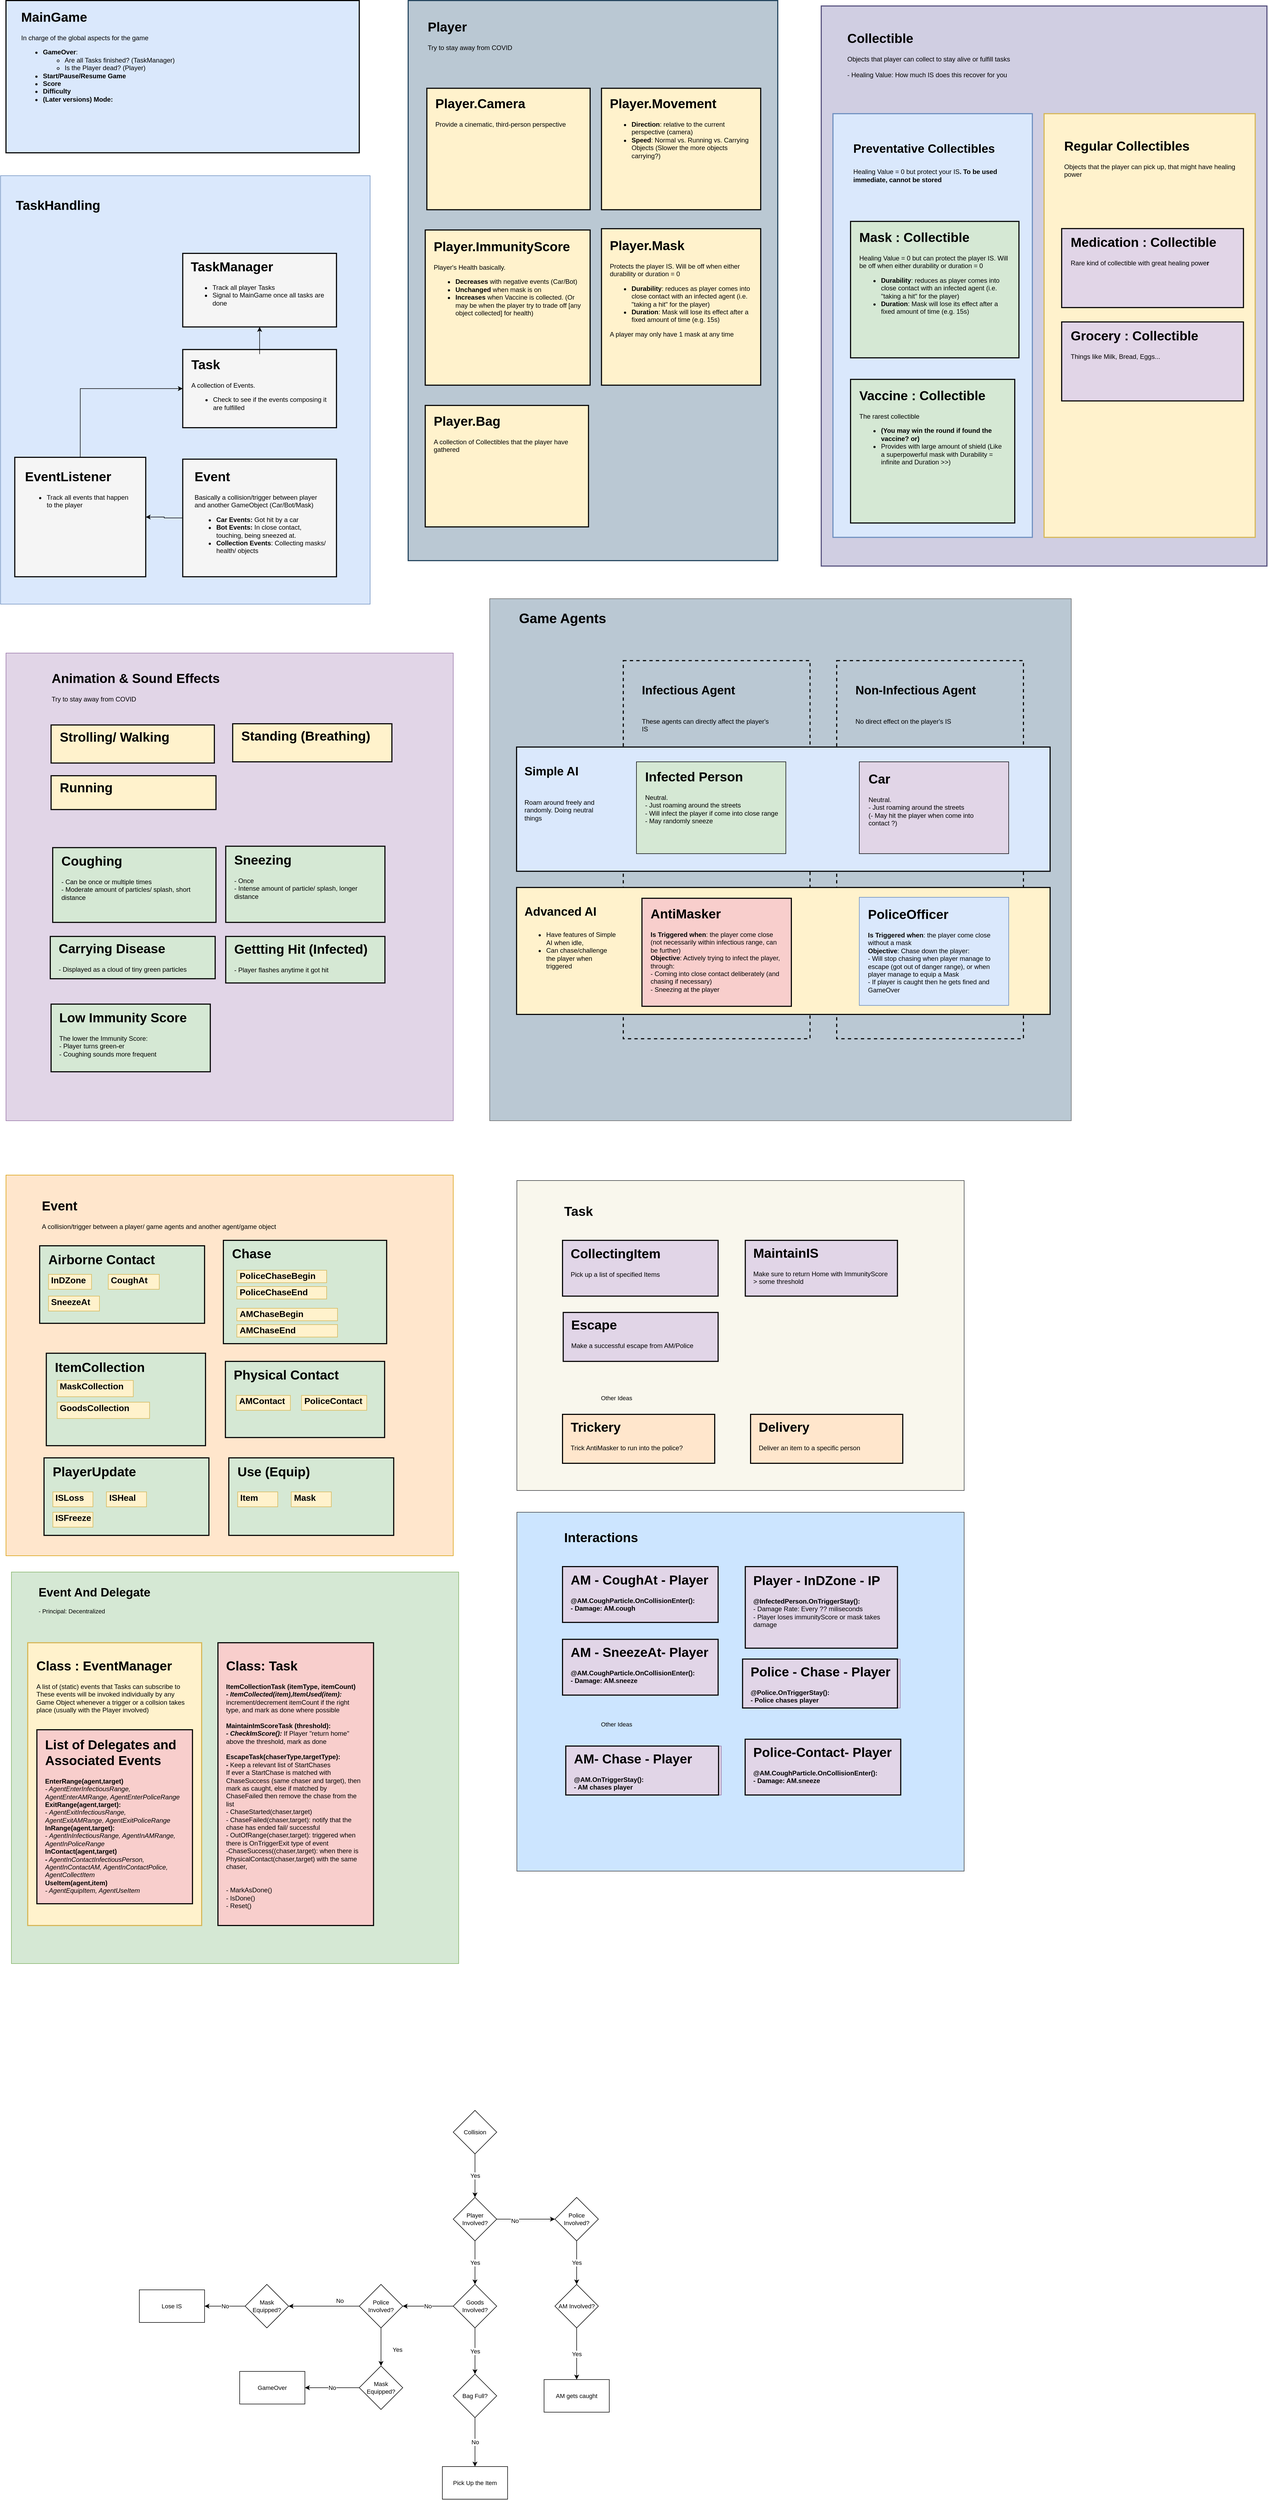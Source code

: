 <mxfile version="14.2.4" type="github">
  <diagram id="yx-DEh3mafyq6rKC4UoP" name="Page-1">
    <mxGraphModel dx="2272" dy="763" grid="1" gridSize="10" guides="1" tooltips="1" connect="1" arrows="1" fold="1" page="1" pageScale="1" pageWidth="850" pageHeight="1100" math="0" shadow="0">
      <root>
        <mxCell id="0" />
        <mxCell id="1" parent="0" />
        <mxCell id="9jHa-yjWCjIx_G0f_6F6-2" value="" style="group;fillColor=#dae8fc;strokeColor=#6c8ebf;" parent="1" vertex="1" connectable="0">
          <mxGeometry x="-790" y="70" width="650" height="280" as="geometry" />
        </mxCell>
        <mxCell id="9jHa-yjWCjIx_G0f_6F6-3" value="" style="rounded=0;whiteSpace=wrap;html=1;strokeWidth=2;fillColor=none;align=left;" parent="9jHa-yjWCjIx_G0f_6F6-2" vertex="1">
          <mxGeometry width="650" height="280" as="geometry" />
        </mxCell>
        <mxCell id="9jHa-yjWCjIx_G0f_6F6-4" value="&lt;h1&gt;MainGame&lt;/h1&gt;&lt;div&gt;In charge of the global aspects for the game&lt;/div&gt;&lt;ul&gt;&lt;li&gt;&lt;b&gt;GameOver&lt;/b&gt;:&lt;/li&gt;&lt;ul&gt;&lt;li&gt;Are all Tasks finished? (TaskManager)&lt;/li&gt;&lt;li&gt;Is the Player dead? (Player)&lt;/li&gt;&lt;/ul&gt;&lt;li&gt;&lt;b&gt;Start/Pause/Resume Game&lt;/b&gt;&lt;/li&gt;&lt;li&gt;&lt;b&gt;Score&lt;/b&gt;&lt;/li&gt;&lt;li&gt;&lt;b&gt;Difficulty&lt;/b&gt;&lt;/li&gt;&lt;li&gt;&lt;b&gt;(Later versions) Mode: &lt;br&gt;&lt;/b&gt;&lt;/li&gt;&lt;/ul&gt;&lt;div&gt;&lt;br&gt;&lt;/div&gt;&lt;div&gt;&lt;br&gt;&lt;/div&gt;&lt;p&gt;&lt;br&gt;&lt;/p&gt;" style="text;html=1;strokeColor=none;fillColor=none;spacing=5;spacingTop=-20;whiteSpace=wrap;overflow=hidden;rounded=0;" parent="9jHa-yjWCjIx_G0f_6F6-2" vertex="1">
          <mxGeometry x="23.21" y="11.2" width="599.706" height="254.8" as="geometry" />
        </mxCell>
        <mxCell id="9jHa-yjWCjIx_G0f_6F6-5" value="" style="group" parent="1" vertex="1" connectable="0">
          <mxGeometry x="710" y="80" width="820" height="1030" as="geometry" />
        </mxCell>
        <mxCell id="9jHa-yjWCjIx_G0f_6F6-6" value="" style="rounded=0;whiteSpace=wrap;html=1;strokeWidth=2;fillColor=#d0cee2;strokeColor=#56517e;" parent="9jHa-yjWCjIx_G0f_6F6-5" vertex="1">
          <mxGeometry width="820" height="1030" as="geometry" />
        </mxCell>
        <mxCell id="9jHa-yjWCjIx_G0f_6F6-7" value="&lt;h1&gt;Collectible&lt;/h1&gt;&lt;div&gt;Objects that player can collect to stay alive or fulfill tasks&lt;br&gt;&lt;/div&gt;&lt;div&gt;&lt;br&gt;&lt;/div&gt;- Healing Value: How much IS does this recover for you" style="text;html=1;spacing=5;spacingTop=-20;whiteSpace=wrap;overflow=hidden;rounded=0;" parent="9jHa-yjWCjIx_G0f_6F6-5" vertex="1">
          <mxGeometry x="43.16" y="39.615" width="612.733" height="158.462" as="geometry" />
        </mxCell>
        <mxCell id="9jHa-yjWCjIx_G0f_6F6-8" value="" style="group" parent="9jHa-yjWCjIx_G0f_6F6-5" vertex="1" connectable="0">
          <mxGeometry x="21.579" y="198.077" width="388.421" height="779.103" as="geometry" />
        </mxCell>
        <mxCell id="9jHa-yjWCjIx_G0f_6F6-9" value="" style="rounded=0;whiteSpace=wrap;html=1;strokeWidth=2;fillColor=#dae8fc;strokeColor=#6c8ebf;" parent="9jHa-yjWCjIx_G0f_6F6-8" vertex="1">
          <mxGeometry width="366.842" height="779.103" as="geometry" />
        </mxCell>
        <mxCell id="9jHa-yjWCjIx_G0f_6F6-10" value="" style="group;fillColor=#d5e8d4;strokeColor=#82b366;" parent="9jHa-yjWCjIx_G0f_6F6-8" vertex="1" connectable="0">
          <mxGeometry x="32.368" y="488.59" width="302.105" height="264.103" as="geometry" />
        </mxCell>
        <mxCell id="9jHa-yjWCjIx_G0f_6F6-11" value="" style="rounded=0;whiteSpace=wrap;html=1;strokeWidth=2;fillColor=none;align=left;" parent="9jHa-yjWCjIx_G0f_6F6-10" vertex="1">
          <mxGeometry width="302.105" height="264.103" as="geometry" />
        </mxCell>
        <mxCell id="9jHa-yjWCjIx_G0f_6F6-12" value="&lt;h1&gt;Vaccine : Collectible&lt;/h1&gt;&lt;div&gt;The rarest collectible&lt;br&gt;&lt;/div&gt;&lt;div&gt;&lt;ul&gt;&lt;li&gt;&lt;b&gt;(You may win the round if found the vaccine? or)&lt;/b&gt;&lt;/li&gt;&lt;li&gt;Provides with large amount of shield (Like a superpowerful mask with Durability = infinite and Duration &amp;gt;&amp;gt;)&lt;br&gt;&lt;/li&gt;&lt;/ul&gt;&lt;/div&gt;&lt;p&gt;&lt;br&gt;&lt;/p&gt;" style="text;html=1;strokeColor=none;fillColor=none;spacing=5;spacingTop=-20;whiteSpace=wrap;overflow=hidden;rounded=0;" parent="9jHa-yjWCjIx_G0f_6F6-10" vertex="1">
          <mxGeometry x="10.788" y="10.564" width="278.73" height="240.333" as="geometry" />
        </mxCell>
        <mxCell id="9jHa-yjWCjIx_G0f_6F6-13" value="" style="group;fillColor=#d5e8d4;strokeColor=#82b366;" parent="9jHa-yjWCjIx_G0f_6F6-8" vertex="1" connectable="0">
          <mxGeometry x="32.368" y="198.077" width="309.82" height="250.897" as="geometry" />
        </mxCell>
        <mxCell id="9jHa-yjWCjIx_G0f_6F6-14" value="" style="rounded=0;whiteSpace=wrap;html=1;strokeWidth=2;fillColor=none;align=left;" parent="9jHa-yjWCjIx_G0f_6F6-13" vertex="1">
          <mxGeometry width="309.82" height="250.897" as="geometry" />
        </mxCell>
        <mxCell id="9jHa-yjWCjIx_G0f_6F6-15" value="&lt;h1&gt;Mask : Collectible&lt;/h1&gt;&lt;div&gt;&lt;div&gt;Healing Value = 0 but can protect the player IS. Will be off when either durability or duration = 0&lt;br&gt;&lt;/div&gt;&lt;ul&gt;&lt;li&gt;&lt;b&gt;Durability&lt;/b&gt;: reduces as player comes into close contact with an infected agent (i.e. &quot;taking a hit&quot; for the player)&lt;/li&gt;&lt;li&gt;&lt;b&gt;Duration&lt;/b&gt;: Mask will lose its effect after a fixed amount of time (e.g. 15s)&lt;/li&gt;&lt;/ul&gt;&lt;/div&gt;&lt;div&gt;&lt;br&gt;&lt;/div&gt;&lt;div&gt;&lt;br&gt;&lt;/div&gt;&lt;p&gt;&lt;br&gt;&lt;/p&gt;" style="text;html=1;spacing=5;spacingTop=-20;whiteSpace=wrap;overflow=hidden;rounded=0;" parent="9jHa-yjWCjIx_G0f_6F6-13" vertex="1">
          <mxGeometry x="11.063" y="10.036" width="285.847" height="228.317" as="geometry" />
        </mxCell>
        <mxCell id="9jHa-yjWCjIx_G0f_6F6-16" value="&lt;p style=&quot;font-size: 22px&quot;&gt;&lt;font style=&quot;font-size: 22px&quot;&gt;&lt;b&gt;Preventative Collectibles&lt;/b&gt;&lt;/font&gt;&lt;/p&gt;&lt;p&gt;&lt;font style=&quot;font-size: 12px&quot;&gt;Healing Value = 0 but protect your IS&lt;b&gt;. To be used immediate, cannot be stored&lt;br&gt;&lt;/b&gt;&lt;/font&gt;&lt;/p&gt;&lt;p&gt;&lt;br&gt;&lt;/p&gt;" style="text;html=1;strokeColor=none;fillColor=none;spacing=5;spacingTop=-20;whiteSpace=wrap;overflow=hidden;rounded=0;" parent="9jHa-yjWCjIx_G0f_6F6-8" vertex="1">
          <mxGeometry x="32.368" y="39.615" width="291.316" height="118.846" as="geometry" />
        </mxCell>
        <mxCell id="9jHa-yjWCjIx_G0f_6F6-17" value="" style="group" parent="9jHa-yjWCjIx_G0f_6F6-5" vertex="1" connectable="0">
          <mxGeometry x="410" y="198.077" width="388.421" height="779.103" as="geometry" />
        </mxCell>
        <mxCell id="9jHa-yjWCjIx_G0f_6F6-18" value="" style="rounded=0;whiteSpace=wrap;html=1;strokeWidth=2;fillColor=#fff2cc;strokeColor=#d6b656;" parent="9jHa-yjWCjIx_G0f_6F6-17" vertex="1">
          <mxGeometry width="388.421" height="779.103" as="geometry" />
        </mxCell>
        <mxCell id="9jHa-yjWCjIx_G0f_6F6-19" value="&lt;h1&gt;Regular Collectibles&lt;/h1&gt;&lt;div&gt;Objects that the player can pick up, that might have healing power&lt;br&gt;&lt;/div&gt;&lt;p&gt;&lt;br&gt;&lt;/p&gt;" style="text;html=1;strokeColor=none;fillColor=none;spacing=5;spacingTop=-20;whiteSpace=wrap;overflow=hidden;rounded=0;" parent="9jHa-yjWCjIx_G0f_6F6-17" vertex="1">
          <mxGeometry x="32.368" y="39.615" width="356.053" height="118.846" as="geometry" />
        </mxCell>
        <mxCell id="9jHa-yjWCjIx_G0f_6F6-20" value="" style="group;fillColor=#e1d5e7;strokeColor=#9673a6;" parent="9jHa-yjWCjIx_G0f_6F6-17" vertex="1" connectable="0">
          <mxGeometry x="32.368" y="211.282" width="334.474" height="145.256" as="geometry" />
        </mxCell>
        <mxCell id="9jHa-yjWCjIx_G0f_6F6-21" value="" style="rounded=0;whiteSpace=wrap;html=1;strokeWidth=2;fillColor=none;align=left;" parent="9jHa-yjWCjIx_G0f_6F6-20" vertex="1">
          <mxGeometry width="334.474" height="145.256" as="geometry" />
        </mxCell>
        <mxCell id="9jHa-yjWCjIx_G0f_6F6-22" value="&lt;h1&gt;Medication : Collectible&lt;/h1&gt;&lt;div&gt;Rare kind of collectible with great healing powe&lt;b&gt;r&lt;/b&gt;&lt;br&gt;&lt;/div&gt;&lt;p&gt;&lt;br&gt;&lt;/p&gt;" style="text;html=1;strokeColor=none;fillColor=none;spacing=5;spacingTop=-20;whiteSpace=wrap;overflow=hidden;rounded=0;" parent="9jHa-yjWCjIx_G0f_6F6-20" vertex="1">
          <mxGeometry x="11.943" y="5.81" width="308.594" height="132.183" as="geometry" />
        </mxCell>
        <mxCell id="9jHa-yjWCjIx_G0f_6F6-23" value="" style="group;fillColor=#e1d5e7;strokeColor=#9673a6;" parent="9jHa-yjWCjIx_G0f_6F6-17" vertex="1" connectable="0">
          <mxGeometry x="32.368" y="382.949" width="334.474" height="145.256" as="geometry" />
        </mxCell>
        <mxCell id="9jHa-yjWCjIx_G0f_6F6-24" value="" style="rounded=0;whiteSpace=wrap;html=1;strokeWidth=2;fillColor=none;align=left;" parent="9jHa-yjWCjIx_G0f_6F6-23" vertex="1">
          <mxGeometry width="334.474" height="145.256" as="geometry" />
        </mxCell>
        <mxCell id="9jHa-yjWCjIx_G0f_6F6-25" value="&lt;h1&gt;Grocery : Collectible&lt;/h1&gt;&lt;div&gt;&lt;div&gt;Things like Milk, Bread, Eggs...&lt;br&gt;&lt;/div&gt;&lt;/div&gt;&lt;div&gt;&lt;br&gt;&lt;/div&gt;&lt;div&gt;&lt;br&gt;&lt;/div&gt;&lt;p&gt;&lt;br&gt;&lt;/p&gt;" style="text;html=1;spacing=5;spacingTop=-20;whiteSpace=wrap;overflow=hidden;rounded=0;" parent="9jHa-yjWCjIx_G0f_6F6-23" vertex="1">
          <mxGeometry x="11.943" y="5.81" width="308.594" height="132.183" as="geometry" />
        </mxCell>
        <mxCell id="9jHa-yjWCjIx_G0f_6F6-26" value="" style="group;fillColor=#fad9d5;strokeColor=#ae4132;" parent="1" vertex="1" connectable="0">
          <mxGeometry x="-50" y="70" width="680" height="1030" as="geometry" />
        </mxCell>
        <mxCell id="9jHa-yjWCjIx_G0f_6F6-27" value="" style="rounded=0;whiteSpace=wrap;html=1;strokeWidth=2;fillColor=#bac8d3;strokeColor=#23445d;" parent="9jHa-yjWCjIx_G0f_6F6-26" vertex="1">
          <mxGeometry width="680" height="1030" as="geometry" />
        </mxCell>
        <mxCell id="9jHa-yjWCjIx_G0f_6F6-28" value="" style="group;fillColor=#fff2cc;strokeColor=#d6b656;" parent="9jHa-yjWCjIx_G0f_6F6-26" vertex="1" connectable="0">
          <mxGeometry x="355.692" y="161.325" width="292.923" height="223.373" as="geometry" />
        </mxCell>
        <mxCell id="9jHa-yjWCjIx_G0f_6F6-29" value="" style="rounded=0;whiteSpace=wrap;html=1;strokeWidth=2;fillColor=none;align=left;" parent="9jHa-yjWCjIx_G0f_6F6-28" vertex="1">
          <mxGeometry width="292.923" height="223.373" as="geometry" />
        </mxCell>
        <mxCell id="9jHa-yjWCjIx_G0f_6F6-30" value="&lt;h1&gt;Player.Movement&lt;/h1&gt;&lt;div&gt;&lt;ul&gt;&lt;li&gt;&lt;b&gt;Direction&lt;/b&gt;: relative to the current perspective (camera)&lt;/li&gt;&lt;li&gt;&lt;b&gt;Speed&lt;/b&gt;: Normal vs. Running vs. Carrying Objects (Slower the more objects carrying?)&lt;br&gt;&lt;/li&gt;&lt;/ul&gt;&lt;/div&gt;&lt;div&gt;&lt;br&gt;&lt;/div&gt;&lt;div&gt;&lt;br&gt;&lt;/div&gt;&lt;p&gt;&lt;br&gt;&lt;/p&gt;" style="text;html=1;strokeColor=none;fillColor=none;spacing=5;spacingTop=-20;whiteSpace=wrap;overflow=hidden;rounded=0;" parent="9jHa-yjWCjIx_G0f_6F6-28" vertex="1">
          <mxGeometry x="10.46" y="8.935" width="270.258" height="203.27" as="geometry" />
        </mxCell>
        <mxCell id="9jHa-yjWCjIx_G0f_6F6-31" value="" style="group;fillColor=#fff2cc;strokeColor=#d6b656;" parent="9jHa-yjWCjIx_G0f_6F6-26" vertex="1" connectable="0">
          <mxGeometry x="31.385" y="421.928" width="303.385" height="285.422" as="geometry" />
        </mxCell>
        <mxCell id="9jHa-yjWCjIx_G0f_6F6-32" value="" style="rounded=0;whiteSpace=wrap;html=1;strokeWidth=2;fillColor=none;align=left;" parent="9jHa-yjWCjIx_G0f_6F6-31" vertex="1">
          <mxGeometry width="303.385" height="285.422" as="geometry" />
        </mxCell>
        <mxCell id="9jHa-yjWCjIx_G0f_6F6-33" value="&lt;h1&gt;Player.ImmunityScore&lt;/h1&gt;&lt;div&gt;Player&#39;s Health basically. &lt;br&gt;&lt;/div&gt;&lt;div&gt;&lt;ul&gt;&lt;li&gt;&lt;b&gt;Decreases &lt;/b&gt;with negative events (Car/Bot)&lt;/li&gt;&lt;li&gt;&lt;b&gt;Unchanged&lt;/b&gt; when mask is on&lt;/li&gt;&lt;li&gt;&lt;b&gt;Increases &lt;/b&gt;when Vaccine is collected. (Or may be when the player try to trade off [any object collected] for health)&lt;br&gt;&lt;/li&gt;&lt;/ul&gt;&lt;/div&gt;&lt;div&gt;&lt;br&gt;&lt;/div&gt;&lt;p&gt;&lt;br&gt;&lt;/p&gt;" style="text;html=1;strokeColor=none;fillColor=none;spacing=5;spacingTop=-20;whiteSpace=wrap;overflow=hidden;rounded=0;" parent="9jHa-yjWCjIx_G0f_6F6-31" vertex="1">
          <mxGeometry x="10.833" y="11.417" width="279.91" height="259.734" as="geometry" />
        </mxCell>
        <mxCell id="9jHa-yjWCjIx_G0f_6F6-34" value="" style="group;fillColor=#fff2cc;strokeColor=#d6b656;" parent="9jHa-yjWCjIx_G0f_6F6-26" vertex="1" connectable="0">
          <mxGeometry x="355.692" y="419.582" width="292.923" height="287.767" as="geometry" />
        </mxCell>
        <mxCell id="9jHa-yjWCjIx_G0f_6F6-35" value="" style="rounded=0;whiteSpace=wrap;html=1;strokeWidth=2;fillColor=none;align=left;" parent="9jHa-yjWCjIx_G0f_6F6-34" vertex="1">
          <mxGeometry width="292.923" height="287.767" as="geometry" />
        </mxCell>
        <mxCell id="9jHa-yjWCjIx_G0f_6F6-36" value="&lt;h1&gt;Player.Mask&lt;/h1&gt;&lt;div&gt;Protects the player IS. Will be off when either durability or duration = 0&lt;br&gt;&lt;/div&gt;&lt;ul&gt;&lt;li&gt;&lt;b&gt;Durability&lt;/b&gt;: reduces as player comes into close contact with an infected agent (i.e. &quot;taking a hit&quot; for the player)&lt;/li&gt;&lt;li&gt;&lt;b&gt;Duration&lt;/b&gt;: Mask will lose its effect after a fixed amount of time (e.g. 15s)&lt;br&gt;&lt;/li&gt;&lt;/ul&gt;&lt;div&gt;A player may only have 1 mask at any time&lt;br&gt;&lt;/div&gt;&lt;p&gt;&lt;br&gt;&lt;/p&gt;" style="text;html=1;strokeColor=none;fillColor=none;spacing=5;spacingTop=-20;whiteSpace=wrap;overflow=hidden;rounded=0;" parent="9jHa-yjWCjIx_G0f_6F6-34" vertex="1">
          <mxGeometry x="10.46" y="11.511" width="270.258" height="261.868" as="geometry" />
        </mxCell>
        <mxCell id="9jHa-yjWCjIx_G0f_6F6-37" value="&lt;h1&gt;Player&lt;/h1&gt;&lt;div&gt;Try to stay away from COVID&lt;br&gt;&lt;/div&gt;&lt;div&gt;&lt;br&gt;&lt;/div&gt;&lt;div&gt;&lt;br&gt;&lt;/div&gt;&lt;div&gt;&lt;br&gt;&lt;/div&gt;&lt;p&gt;&lt;br&gt;&lt;/p&gt;" style="text;whiteSpace=wrap;html=1;" parent="9jHa-yjWCjIx_G0f_6F6-26" vertex="1">
          <mxGeometry x="34.366" y="12.41" width="188.308" height="198.554" as="geometry" />
        </mxCell>
        <mxCell id="9jHa-yjWCjIx_G0f_6F6-38" value="" style="group;fillColor=#fff2cc;strokeColor=#d6b656;" parent="9jHa-yjWCjIx_G0f_6F6-26" vertex="1" connectable="0">
          <mxGeometry x="34.366" y="161.325" width="300.403" height="223.373" as="geometry" />
        </mxCell>
        <mxCell id="9jHa-yjWCjIx_G0f_6F6-39" value="" style="rounded=0;whiteSpace=wrap;html=1;strokeWidth=2;fillColor=none;align=left;" parent="9jHa-yjWCjIx_G0f_6F6-38" vertex="1">
          <mxGeometry width="300.403" height="223.373" as="geometry" />
        </mxCell>
        <mxCell id="9jHa-yjWCjIx_G0f_6F6-40" value="&lt;h1&gt;Player.Camera&lt;/h1&gt;&lt;div&gt;Provide a cinematic, third-person perspective&lt;br&gt;&lt;/div&gt;&lt;div&gt;&lt;br&gt;&lt;/div&gt;&lt;div&gt;&lt;br&gt;&lt;/div&gt;&lt;p&gt;&lt;br&gt;&lt;/p&gt;" style="text;html=1;spacing=5;spacingTop=-20;whiteSpace=wrap;overflow=hidden;rounded=0;" parent="9jHa-yjWCjIx_G0f_6F6-38" vertex="1">
          <mxGeometry x="10.727" y="8.935" width="277.159" height="203.27" as="geometry" />
        </mxCell>
        <mxCell id="9jHa-yjWCjIx_G0f_6F6-41" value="" style="group;fillColor=#fff2cc;strokeColor=#d6b656;" parent="9jHa-yjWCjIx_G0f_6F6-26" vertex="1" connectable="0">
          <mxGeometry x="31.386" y="744.578" width="300.403" height="223.373" as="geometry" />
        </mxCell>
        <mxCell id="9jHa-yjWCjIx_G0f_6F6-42" value="" style="rounded=0;whiteSpace=wrap;html=1;strokeWidth=2;fillColor=none;align=left;" parent="9jHa-yjWCjIx_G0f_6F6-41" vertex="1">
          <mxGeometry width="300.403" height="223.373" as="geometry" />
        </mxCell>
        <mxCell id="9jHa-yjWCjIx_G0f_6F6-43" value="&lt;h1&gt;Player.Bag&lt;/h1&gt;&lt;div&gt;A collection of Collectibles that the player have gathered&lt;br&gt;&lt;/div&gt;&lt;div&gt;&lt;br&gt;&lt;/div&gt;&lt;div&gt;&lt;br&gt;&lt;/div&gt;&lt;p&gt;&lt;br&gt;&lt;/p&gt;" style="text;html=1;spacing=5;spacingTop=-20;whiteSpace=wrap;overflow=hidden;rounded=0;" parent="9jHa-yjWCjIx_G0f_6F6-41" vertex="1">
          <mxGeometry x="10.727" y="8.935" width="277.159" height="203.27" as="geometry" />
        </mxCell>
        <mxCell id="9jHa-yjWCjIx_G0f_6F6-65" value="" style="group;fillColor=#dae8fc;strokeColor=#6c8ebf;container=0;" parent="1" vertex="1" connectable="0">
          <mxGeometry x="-800" y="392.07" width="680" height="787.93" as="geometry" />
        </mxCell>
        <mxCell id="9jHa-yjWCjIx_G0f_6F6-66" value="&lt;h1&gt;TaskHandling&lt;/h1&gt;&lt;br&gt;&lt;div&gt;&lt;br&gt;&lt;/div&gt;&lt;div&gt;&lt;br&gt;&lt;/div&gt;&lt;div&gt;&lt;br&gt;&lt;/div&gt;&lt;p&gt;&lt;br&gt;&lt;/p&gt;" style="text;whiteSpace=wrap;html=1;" parent="1" vertex="1">
          <mxGeometry x="-773.807" y="409.998" width="251.429" height="127.15" as="geometry" />
        </mxCell>
        <mxCell id="9jHa-yjWCjIx_G0f_6F6-67" value="" style="group;fillColor=#f5f5f5;strokeColor=#666666;fontColor=#333333;" parent="1" vertex="1" connectable="0">
          <mxGeometry x="-464.762" y="913.392" width="282.857" height="216.259" as="geometry" />
        </mxCell>
        <mxCell id="9jHa-yjWCjIx_G0f_6F6-68" value="" style="rounded=0;whiteSpace=wrap;html=1;strokeWidth=2;fillColor=none;" parent="9jHa-yjWCjIx_G0f_6F6-67" vertex="1">
          <mxGeometry width="282.857" height="216.259" as="geometry" />
        </mxCell>
        <mxCell id="9jHa-yjWCjIx_G0f_6F6-69" value="&lt;h1&gt;Event&lt;/h1&gt;&lt;p&gt;Basically a collision/trigger between player and another GameObject (Car/Bot/Mask)&lt;/p&gt;&lt;ul&gt;&lt;li&gt;&lt;b&gt;Car Events:&lt;/b&gt; Got hit by a car&lt;br&gt;&lt;/li&gt;&lt;li&gt;&lt;b&gt;Bot Events:&lt;/b&gt; In close contact, touching, being sneezed at.&lt;/li&gt;&lt;li&gt;&lt;b&gt;Collection Events&lt;/b&gt;: Collecting masks/ health/ objects&lt;br&gt;&lt;/li&gt;&lt;/ul&gt;" style="text;html=1;strokeColor=none;fillColor=none;spacing=5;spacingTop=-20;whiteSpace=wrap;overflow=hidden;rounded=0;" parent="9jHa-yjWCjIx_G0f_6F6-67" vertex="1">
          <mxGeometry x="16.639" y="13.107" width="249.58" height="196.599" as="geometry" />
        </mxCell>
        <mxCell id="9jHa-yjWCjIx_G0f_6F6-70" value="" style="group;fillColor=#f5f5f5;strokeColor=#666666;fontColor=#333333;" parent="1" vertex="1" connectable="0">
          <mxGeometry x="-464.762" y="711.763" width="282.857" height="143.758" as="geometry" />
        </mxCell>
        <mxCell id="9jHa-yjWCjIx_G0f_6F6-71" value="" style="rounded=0;whiteSpace=wrap;html=1;strokeWidth=2;fillColor=none;" parent="9jHa-yjWCjIx_G0f_6F6-70" vertex="1">
          <mxGeometry width="282.857" height="143.758" as="geometry" />
        </mxCell>
        <mxCell id="9jHa-yjWCjIx_G0f_6F6-72" value="&lt;h1&gt;Task&lt;/h1&gt;&lt;p&gt;A collection of Events.&lt;/p&gt;&lt;ul&gt;&lt;li&gt;Check to see if the events composing it are fulfilled&lt;br&gt;&lt;/li&gt;&lt;/ul&gt;" style="text;html=1;strokeColor=none;fillColor=none;spacing=5;spacingTop=-20;whiteSpace=wrap;overflow=hidden;rounded=0;" parent="9jHa-yjWCjIx_G0f_6F6-70" vertex="1">
          <mxGeometry x="10.476" y="8.456" width="261.905" height="126.846" as="geometry" />
        </mxCell>
        <mxCell id="9jHa-yjWCjIx_G0f_6F6-73" value="" style="group;fillColor=#f5f5f5;strokeColor=#666666;fontColor=#333333;" parent="1" vertex="1" connectable="0">
          <mxGeometry x="-464.762" y="534.938" width="282.857" height="135.303" as="geometry" />
        </mxCell>
        <mxCell id="9jHa-yjWCjIx_G0f_6F6-74" value="" style="rounded=0;whiteSpace=wrap;html=1;strokeWidth=2;fillColor=none;align=left;" parent="9jHa-yjWCjIx_G0f_6F6-73" vertex="1">
          <mxGeometry width="282.857" height="135.303" as="geometry" />
        </mxCell>
        <mxCell id="9jHa-yjWCjIx_G0f_6F6-75" value="&lt;h1&gt;TaskManager&lt;/h1&gt;&lt;ul&gt;&lt;li&gt;Track all player Tasks&lt;/li&gt;&lt;li&gt;Signal to MainGame once all tasks are done&lt;br&gt;&lt;/li&gt;&lt;/ul&gt;&lt;p&gt;&lt;br&gt;&lt;/p&gt;" style="text;html=1;strokeColor=none;fillColor=none;spacing=5;spacingTop=-20;whiteSpace=wrap;overflow=hidden;rounded=0;" parent="9jHa-yjWCjIx_G0f_6F6-73" vertex="1">
          <mxGeometry x="10.1" y="5.412" width="260.971" height="123.125" as="geometry" />
        </mxCell>
        <mxCell id="9jHa-yjWCjIx_G0f_6F6-76" style="edgeStyle=orthogonalEdgeStyle;rounded=0;orthogonalLoop=1;jettySize=auto;html=1;exitX=0.5;exitY=0;exitDx=0;exitDy=0;entryX=0.5;entryY=1;entryDx=0;entryDy=0;" parent="1" source="9jHa-yjWCjIx_G0f_6F6-72" target="9jHa-yjWCjIx_G0f_6F6-74" edge="1">
          <mxGeometry x="-800" y="399.841" as="geometry" />
        </mxCell>
        <mxCell id="9jHa-yjWCjIx_G0f_6F6-77" style="edgeStyle=orthogonalEdgeStyle;rounded=0;orthogonalLoop=1;jettySize=auto;html=1;exitX=0.5;exitY=0;exitDx=0;exitDy=0;entryX=0;entryY=0.5;entryDx=0;entryDy=0;" parent="1" source="9jHa-yjWCjIx_G0f_6F6-80" target="9jHa-yjWCjIx_G0f_6F6-71" edge="1">
          <mxGeometry x="-800" y="399.841" as="geometry" />
        </mxCell>
        <mxCell id="9jHa-yjWCjIx_G0f_6F6-78" style="edgeStyle=orthogonalEdgeStyle;rounded=0;orthogonalLoop=1;jettySize=auto;html=1;exitX=0;exitY=0.5;exitDx=0;exitDy=0;entryX=1;entryY=0.5;entryDx=0;entryDy=0;" parent="1" source="9jHa-yjWCjIx_G0f_6F6-68" target="9jHa-yjWCjIx_G0f_6F6-80" edge="1">
          <mxGeometry x="-800" y="399.841" as="geometry" />
        </mxCell>
        <mxCell id="9jHa-yjWCjIx_G0f_6F6-79" value="" style="group;fillColor=#f5f5f5;strokeColor=#666666;fontColor=#333333;" parent="1" vertex="1" connectable="0">
          <mxGeometry x="-773.81" y="910" width="240.95" height="219.65" as="geometry" />
        </mxCell>
        <mxCell id="9jHa-yjWCjIx_G0f_6F6-80" value="" style="rounded=0;whiteSpace=wrap;html=1;strokeWidth=2;fillColor=none;" parent="9jHa-yjWCjIx_G0f_6F6-79" vertex="1">
          <mxGeometry width="240.95" height="219.65" as="geometry" />
        </mxCell>
        <mxCell id="9jHa-yjWCjIx_G0f_6F6-81" value="&lt;h1&gt;EventListener&lt;/h1&gt;&lt;ul&gt;&lt;li&gt;Track all events that happen to the player&lt;/li&gt;&lt;/ul&gt;" style="text;html=1;strokeColor=none;fillColor=none;spacing=5;spacingTop=-20;whiteSpace=wrap;overflow=hidden;rounded=0;" parent="9jHa-yjWCjIx_G0f_6F6-79" vertex="1">
          <mxGeometry x="13.386" y="15.689" width="209.716" height="196.116" as="geometry" />
        </mxCell>
        <mxCell id="EqyBQF0mN42l7uXE81TV-1" value="" style="group" parent="1" vertex="1" connectable="0">
          <mxGeometry x="100" y="1170" width="1070" height="960" as="geometry" />
        </mxCell>
        <mxCell id="9jHa-yjWCjIx_G0f_6F6-1" value="" style="group;container=0;strokeColor=#666666;fontColor=#333333;fillColor=#BAC8D3;" parent="EqyBQF0mN42l7uXE81TV-1" vertex="1" connectable="0">
          <mxGeometry width="1070" height="960" as="geometry" />
        </mxCell>
        <mxCell id="9jHa-yjWCjIx_G0f_6F6-44" value="" style="rounded=0;whiteSpace=wrap;html=1;strokeWidth=2;fillColor=none;dashed=1;" parent="EqyBQF0mN42l7uXE81TV-1" vertex="1">
          <mxGeometry x="638.44" y="113.88" width="343.578" height="695.318" as="geometry" />
        </mxCell>
        <mxCell id="9jHa-yjWCjIx_G0f_6F6-45" value="" style="rounded=0;whiteSpace=wrap;html=1;strokeWidth=2;fillColor=none;dashed=1;" parent="EqyBQF0mN42l7uXE81TV-1" vertex="1">
          <mxGeometry x="245.78" y="113.88" width="343.578" height="695.318" as="geometry" />
        </mxCell>
        <mxCell id="9jHa-yjWCjIx_G0f_6F6-46" value="&lt;b&gt;&lt;font style=&quot;font-size: 25px&quot;&gt;Game Agents&lt;/font&gt;&lt;/b&gt;" style="text;whiteSpace=wrap;html=1;" parent="EqyBQF0mN42l7uXE81TV-1" vertex="1">
          <mxGeometry x="52.247" y="13.953" width="370.23" height="89.994" as="geometry" />
        </mxCell>
        <mxCell id="9jHa-yjWCjIx_G0f_6F6-47" value="" style="rounded=0;whiteSpace=wrap;html=1;strokeWidth=2;fillColor=#fff2cc;gradientDirection=west;" parent="EqyBQF0mN42l7uXE81TV-1" vertex="1">
          <mxGeometry x="49.45" y="531.07" width="981.651" height="233.428" as="geometry" />
        </mxCell>
        <mxCell id="9jHa-yjWCjIx_G0f_6F6-48" value="" style="rounded=0;whiteSpace=wrap;html=1;strokeWidth=2;fillColor=#dae8fc;" parent="EqyBQF0mN42l7uXE81TV-1" vertex="1">
          <mxGeometry x="49.45" y="272.809" width="981.651" height="228.462" as="geometry" />
        </mxCell>
        <mxCell id="9jHa-yjWCjIx_G0f_6F6-49" value="" style="group;fillColor=#f8cecc;strokeColor=#b85450;" parent="EqyBQF0mN42l7uXE81TV-1" vertex="1" connectable="0">
          <mxGeometry x="280.138" y="550.936" width="274.862" height="198.662" as="geometry" />
        </mxCell>
        <mxCell id="9jHa-yjWCjIx_G0f_6F6-50" value="" style="rounded=0;whiteSpace=wrap;html=1;strokeWidth=2;fillColor=none;align=left;" parent="9jHa-yjWCjIx_G0f_6F6-49" vertex="1">
          <mxGeometry width="274.862" height="198.662" as="geometry" />
        </mxCell>
        <mxCell id="9jHa-yjWCjIx_G0f_6F6-51" value="&lt;h1&gt;AntiMasker&lt;/h1&gt;&lt;div&gt;&lt;b&gt;Is Triggered when&lt;/b&gt;: the player come close (not necessarily within infectious range, can be further)&lt;/div&gt;&lt;div&gt; &lt;b&gt;Objective&lt;/b&gt;: Actively trying to infect the player, through:&lt;br&gt;&lt;/div&gt;&lt;div&gt;- Coming into close contact deliberately (and chasing if necessary)&lt;br&gt;&lt;/div&gt;&lt;div&gt;- Sneezing at the player&lt;br&gt;&lt;/div&gt;&lt;p&gt;&lt;br&gt;&lt;/p&gt;" style="text;html=1;strokeColor=none;fillColor=none;spacing=5;spacingTop=-20;whiteSpace=wrap;overflow=hidden;rounded=0;labelBorderColor=none;" parent="9jHa-yjWCjIx_G0f_6F6-49" vertex="1">
          <mxGeometry x="10.63" y="8.94" width="253.595" height="180.783" as="geometry" />
        </mxCell>
        <mxCell id="9jHa-yjWCjIx_G0f_6F6-52" value="&lt;p style=&quot;font-size: 22px&quot;&gt;&lt;b&gt;Infectious Agent&lt;/b&gt;&lt;/p&gt;&lt;div&gt;&lt;br&gt;&lt;/div&gt;&lt;div&gt;These agents can directly affect the player&#39;s&lt;br&gt;&lt;/div&gt;IS" style="text;html=1;strokeColor=none;fillColor=none;spacing=5;spacingTop=-20;whiteSpace=wrap;overflow=hidden;rounded=0;" parent="EqyBQF0mN42l7uXE81TV-1" vertex="1">
          <mxGeometry x="275.229" y="143.679" width="304.312" height="119.197" as="geometry" />
        </mxCell>
        <mxCell id="9jHa-yjWCjIx_G0f_6F6-53" value="" style="group;strokeColor=#6c8ebf;fillColor=#dae8fc;" parent="EqyBQF0mN42l7uXE81TV-1" vertex="1" connectable="0">
          <mxGeometry x="679.996" y="549.229" width="274.862" height="198.662" as="geometry" />
        </mxCell>
        <mxCell id="9jHa-yjWCjIx_G0f_6F6-54" value="" style="group;strokeColor=#6c8ebf;fillColor=#dae8fc;" parent="9jHa-yjWCjIx_G0f_6F6-53" vertex="1" connectable="0">
          <mxGeometry width="274.862" height="198.662" as="geometry" />
        </mxCell>
        <mxCell id="9jHa-yjWCjIx_G0f_6F6-55" value="&lt;h1&gt;PoliceOfficer&lt;br&gt;&lt;/h1&gt;&lt;div&gt;&lt;b&gt;Is Triggered when&lt;/b&gt;: the player come close without a mask&lt;br&gt;&lt;/div&gt;&lt;div&gt; &lt;b&gt;Objective&lt;/b&gt;: Chase down the player:&lt;br&gt;&lt;/div&gt;&lt;div&gt;- Will stop chasing when player manage to escape (got out of danger range), or when player manage to equip a Mask&lt;br&gt;&lt;/div&gt;- If player is caught then he gets fined and GameOver&lt;br&gt;&lt;div&gt;&lt;br&gt;&lt;/div&gt;&lt;div&gt;&lt;br&gt;&lt;/div&gt;&lt;p&gt;&lt;br&gt;&lt;/p&gt;" style="text;html=1;spacing=5;spacingTop=-20;whiteSpace=wrap;overflow=hidden;rounded=0;" parent="9jHa-yjWCjIx_G0f_6F6-53" vertex="1">
          <mxGeometry x="10.63" y="11.724" width="253.595" height="180.783" as="geometry" />
        </mxCell>
        <mxCell id="9jHa-yjWCjIx_G0f_6F6-56" value="&lt;p style=&quot;font-size: 22px&quot;&gt;&lt;b&gt;Non-Infectious Agent&lt;/b&gt;&lt;/p&gt;&lt;div&gt;&lt;br&gt;&lt;/div&gt;&lt;div&gt;No direct effect on the player&#39;s IS&lt;br&gt;&lt;/div&gt;" style="text;html=1;strokeColor=none;fillColor=none;spacing=5;spacingTop=-20;whiteSpace=wrap;overflow=hidden;rounded=0;" parent="EqyBQF0mN42l7uXE81TV-1" vertex="1">
          <mxGeometry x="667.89" y="143.679" width="265.046" height="89.398" as="geometry" />
        </mxCell>
        <mxCell id="9jHa-yjWCjIx_G0f_6F6-57" value="&lt;p style=&quot;font-size: 22px&quot;&gt;&lt;b&gt;Simple AI &lt;br&gt;&lt;/b&gt;&lt;/p&gt;&lt;div&gt;&lt;br&gt;&lt;/div&gt;&lt;div&gt;Roam around freely and randomly. Doing neutral things&lt;br&gt;&lt;/div&gt;" style="text;html=1;strokeColor=none;fillColor=none;spacing=5;spacingTop=-20;whiteSpace=wrap;overflow=hidden;rounded=0;rotation=0;" parent="EqyBQF0mN42l7uXE81TV-1" vertex="1">
          <mxGeometry x="59.266" y="292.676" width="157.064" height="168.863" as="geometry" />
        </mxCell>
        <mxCell id="9jHa-yjWCjIx_G0f_6F6-58" value="&lt;p style=&quot;font-size: 22px&quot;&gt;&lt;b&gt;Advanced AI&lt;/b&gt;&lt;/p&gt;&lt;ul&gt;&lt;li&gt;Have features of Simple AI when idle, &lt;/li&gt;&lt;li&gt;Can chase/challenge the player when triggered&lt;/li&gt;&lt;/ul&gt;" style="text;html=1;strokeColor=none;fillColor=none;spacing=5;spacingTop=-20;whiteSpace=wrap;overflow=hidden;rounded=0;rotation=0;" parent="EqyBQF0mN42l7uXE81TV-1" vertex="1">
          <mxGeometry x="59.266" y="550.936" width="176.697" height="168.863" as="geometry" />
        </mxCell>
        <mxCell id="9jHa-yjWCjIx_G0f_6F6-59" value="" style="group" parent="EqyBQF0mN42l7uXE81TV-1" vertex="1" connectable="0">
          <mxGeometry x="269.999" y="299.996" width="274.866" height="168.863" as="geometry" />
        </mxCell>
        <mxCell id="9jHa-yjWCjIx_G0f_6F6-60" value="" style="group;fillColor=#d5e8d4;strokeColor=#000000;" parent="9jHa-yjWCjIx_G0f_6F6-59" vertex="1" connectable="0">
          <mxGeometry width="274.866" height="168.863" as="geometry" />
        </mxCell>
        <mxCell id="9jHa-yjWCjIx_G0f_6F6-61" value="&lt;h1&gt;Infected Person&lt;br&gt;&lt;/h1&gt;&lt;div&gt;Neutral.&lt;/div&gt;&lt;div&gt;- Just roaming around the streets&lt;/div&gt;&lt;div&gt;- Will infect the player if come into close range&lt;br&gt;&lt;/div&gt;&lt;div&gt;- May randomly sneeze&lt;/div&gt;&lt;div&gt;&lt;br&gt;&lt;/div&gt;&lt;div&gt;&lt;br&gt;&lt;/div&gt;&lt;p&gt;&lt;br&gt;&lt;/p&gt;" style="text;html=1;spacing=5;spacingTop=-20;whiteSpace=wrap;overflow=hidden;rounded=0;" parent="9jHa-yjWCjIx_G0f_6F6-59" vertex="1">
          <mxGeometry x="10.631" y="7.601" width="253.595" height="153.665" as="geometry" />
        </mxCell>
        <mxCell id="9jHa-yjWCjIx_G0f_6F6-62" value="" style="group" parent="EqyBQF0mN42l7uXE81TV-1" vertex="1" connectable="0">
          <mxGeometry x="679.998" y="299.996" width="274.862" height="168.863" as="geometry" />
        </mxCell>
        <mxCell id="9jHa-yjWCjIx_G0f_6F6-63" value="" style="group;fillColor=#e1d5e7;gradientDirection=north;strokeColor=#000000;" parent="9jHa-yjWCjIx_G0f_6F6-62" vertex="1" connectable="0">
          <mxGeometry width="274.862" height="168.863" as="geometry" />
        </mxCell>
        <mxCell id="9jHa-yjWCjIx_G0f_6F6-64" value="&lt;h1&gt;Car&lt;br&gt;&lt;/h1&gt;&lt;div&gt;Neutral.&lt;/div&gt;&lt;div&gt;- Just roaming around the streets&lt;/div&gt;&lt;div&gt;(- May hit the player when come into contact ?)&lt;br&gt;&lt;/div&gt;&lt;div&gt;&lt;br&gt;&lt;/div&gt;&lt;div&gt;&lt;br&gt;&lt;/div&gt;&lt;div&gt;&lt;br&gt;&lt;/div&gt;&lt;p&gt;&lt;br&gt;&lt;/p&gt;" style="text;html=1;spacing=5;spacingTop=-20;whiteSpace=wrap;overflow=hidden;rounded=0;" parent="9jHa-yjWCjIx_G0f_6F6-62" vertex="1">
          <mxGeometry x="12.228" y="11.865" width="240.025" height="145.128" as="geometry" />
        </mxCell>
        <mxCell id="EqyBQF0mN42l7uXE81TV-2" value="" style="group" parent="1" vertex="1" connectable="0">
          <mxGeometry x="-790" y="1270" width="822.92" height="860" as="geometry" />
        </mxCell>
        <mxCell id="9jHa-yjWCjIx_G0f_6F6-82" value="" style="group;fillColor=#e1d5e7;strokeColor=#9673a6;container=0;" parent="EqyBQF0mN42l7uXE81TV-2" vertex="1" connectable="0">
          <mxGeometry width="822.92" height="860" as="geometry" />
        </mxCell>
        <mxCell id="9jHa-yjWCjIx_G0f_6F6-83" value="&lt;h1&gt;Animation &amp;amp; Sound Effects&lt;br&gt;&lt;/h1&gt;&lt;div&gt;Try to stay away from COVID&lt;br&gt;&lt;/div&gt;&lt;div&gt;&lt;br&gt;&lt;/div&gt;&lt;div&gt;&lt;br&gt;&lt;/div&gt;&lt;div&gt;&lt;br&gt;&lt;/div&gt;&lt;p&gt;&lt;br&gt;&lt;/p&gt;" style="text;whiteSpace=wrap;html=1;" parent="EqyBQF0mN42l7uXE81TV-2" vertex="1">
          <mxGeometry x="81.5" y="9.652" width="335.63" height="154.428" as="geometry" />
        </mxCell>
        <mxCell id="9jHa-yjWCjIx_G0f_6F6-84" value="" style="group;fillColor=#fff2cc;strokeColor=#d6b656;" parent="EqyBQF0mN42l7uXE81TV-2" vertex="1" connectable="0">
          <mxGeometry x="82.99" y="132.222" width="300.4" height="70" as="geometry" />
        </mxCell>
        <mxCell id="9jHa-yjWCjIx_G0f_6F6-85" value="" style="rounded=0;whiteSpace=wrap;html=1;strokeWidth=2;fillColor=none;align=left;" parent="9jHa-yjWCjIx_G0f_6F6-84" vertex="1">
          <mxGeometry width="300.4" height="70" as="geometry" />
        </mxCell>
        <mxCell id="9jHa-yjWCjIx_G0f_6F6-86" value="&lt;h1&gt;Strolling/ Walking&lt;br&gt;&lt;/h1&gt;&lt;div&gt;&lt;br&gt;&lt;/div&gt;&lt;div&gt;&lt;br&gt;&lt;/div&gt;&lt;div&gt;&lt;br&gt;&lt;/div&gt;&lt;p&gt;&lt;br&gt;&lt;/p&gt;&lt;div&gt;&lt;br&gt;&lt;/div&gt;&lt;div&gt;&lt;br&gt;&lt;/div&gt;" style="text;html=1;spacing=5;spacingTop=-20;whiteSpace=wrap;overflow=hidden;rounded=0;" parent="9jHa-yjWCjIx_G0f_6F6-84" vertex="1">
          <mxGeometry x="10.727" y="2.8" width="277.157" height="63.7" as="geometry" />
        </mxCell>
        <mxCell id="9jHa-yjWCjIx_G0f_6F6-90" value="" style="group;fillColor=#d5e8d4;strokeColor=#82b366;" parent="EqyBQF0mN42l7uXE81TV-2" vertex="1" connectable="0">
          <mxGeometry x="85.97" y="357.778" width="300.4" height="137.472" as="geometry" />
        </mxCell>
        <mxCell id="9jHa-yjWCjIx_G0f_6F6-91" value="" style="rounded=0;whiteSpace=wrap;html=1;strokeWidth=2;fillColor=none;align=left;" parent="9jHa-yjWCjIx_G0f_6F6-90" vertex="1">
          <mxGeometry width="300.4" height="137.472" as="geometry" />
        </mxCell>
        <mxCell id="9jHa-yjWCjIx_G0f_6F6-92" value="&lt;h1&gt;Coughing&lt;/h1&gt;&lt;div&gt;- Can be once or multiple times&lt;br&gt;&lt;/div&gt;&lt;div&gt;- Moderate amount of particles/ splash, short distance&lt;br&gt;&lt;/div&gt;&lt;div&gt;&lt;br&gt;&lt;/div&gt;&lt;div&gt;&lt;br&gt;&lt;/div&gt;&lt;div&gt;&lt;br&gt;&lt;/div&gt;&lt;p&gt;&lt;br&gt;&lt;/p&gt;" style="text;html=1;spacing=5;spacingTop=-20;whiteSpace=wrap;overflow=hidden;rounded=0;" parent="9jHa-yjWCjIx_G0f_6F6-90" vertex="1">
          <mxGeometry x="10.727" y="5.499" width="277.157" height="125.1" as="geometry" />
        </mxCell>
        <mxCell id="9jHa-yjWCjIx_G0f_6F6-93" value="" style="group;fillColor=#d5e8d4;strokeColor=#82b366;" parent="EqyBQF0mN42l7uXE81TV-2" vertex="1" connectable="0">
          <mxGeometry x="404.31" y="355.203" width="292.92" height="140.047" as="geometry" />
        </mxCell>
        <mxCell id="9jHa-yjWCjIx_G0f_6F6-94" value="" style="rounded=0;whiteSpace=wrap;html=1;strokeWidth=2;fillColor=none;align=left;" parent="9jHa-yjWCjIx_G0f_6F6-93" vertex="1">
          <mxGeometry width="292.92" height="140.047" as="geometry" />
        </mxCell>
        <mxCell id="9jHa-yjWCjIx_G0f_6F6-95" value="&lt;h1&gt;Sneezing&lt;/h1&gt;&lt;div&gt;- Once&lt;br&gt;&lt;/div&gt;&lt;div&gt;- Intense amount of particle/ splash, longer distance&lt;br&gt;&lt;/div&gt;" style="text;html=1;strokeColor=none;fillColor=none;spacing=5;spacingTop=-20;whiteSpace=wrap;overflow=hidden;rounded=0;" parent="9jHa-yjWCjIx_G0f_6F6-93" vertex="1">
          <mxGeometry x="10.46" y="5.602" width="270.255" height="127.442" as="geometry" />
        </mxCell>
        <mxCell id="9jHa-yjWCjIx_G0f_6F6-96" value="" style="group;fillColor=#d5e8d4;strokeColor=#82b366;" parent="EqyBQF0mN42l7uXE81TV-2" vertex="1" connectable="0">
          <mxGeometry x="81.5" y="521.111" width="303.38" height="77.778" as="geometry" />
        </mxCell>
        <mxCell id="9jHa-yjWCjIx_G0f_6F6-97" value="" style="rounded=0;whiteSpace=wrap;html=1;strokeWidth=2;fillColor=none;align=left;" parent="9jHa-yjWCjIx_G0f_6F6-96" vertex="1">
          <mxGeometry width="303.38" height="77.778" as="geometry" />
        </mxCell>
        <mxCell id="9jHa-yjWCjIx_G0f_6F6-98" value="&lt;h1&gt;Carrying Disease&lt;/h1&gt;&lt;div&gt;- Displayed as a cloud of tiny green particles &lt;br&gt;&lt;/div&gt;&lt;br&gt;&lt;div&gt;&lt;br&gt;&lt;/div&gt;&lt;p&gt;&lt;br&gt;&lt;/p&gt;" style="text;html=1;strokeColor=none;fillColor=none;spacing=5;spacingTop=-20;whiteSpace=wrap;overflow=hidden;rounded=0;" parent="9jHa-yjWCjIx_G0f_6F6-96" vertex="1">
          <mxGeometry x="10.833" y="3.111" width="279.906" height="70.778" as="geometry" />
        </mxCell>
        <mxCell id="9jHa-yjWCjIx_G0f_6F6-99" value="" style="group;fillColor=#fff2cc;strokeColor=#d6b656;" parent="EqyBQF0mN42l7uXE81TV-2" vertex="1" connectable="0">
          <mxGeometry x="82.99" y="225.556" width="303.38" height="62.222" as="geometry" />
        </mxCell>
        <mxCell id="9jHa-yjWCjIx_G0f_6F6-100" value="" style="rounded=0;whiteSpace=wrap;html=1;strokeWidth=2;fillColor=none;align=left;" parent="9jHa-yjWCjIx_G0f_6F6-99" vertex="1">
          <mxGeometry width="303.38" height="62.222" as="geometry" />
        </mxCell>
        <mxCell id="9jHa-yjWCjIx_G0f_6F6-101" value="&lt;h1&gt;Running&lt;/h1&gt;&lt;br&gt;&lt;div&gt;&lt;br&gt;&lt;/div&gt;&lt;p&gt;&lt;br&gt;&lt;/p&gt;" style="text;html=1;strokeColor=none;fillColor=none;spacing=5;spacingTop=-20;whiteSpace=wrap;overflow=hidden;rounded=0;" parent="9jHa-yjWCjIx_G0f_6F6-99" vertex="1">
          <mxGeometry x="10.833" y="2.489" width="279.906" height="56.622" as="geometry" />
        </mxCell>
        <mxCell id="9jHa-yjWCjIx_G0f_6F6-105" value="" style="group;fillColor=#d5e8d4;strokeColor=#82b366;" parent="EqyBQF0mN42l7uXE81TV-2" vertex="1" connectable="0">
          <mxGeometry x="404.31" y="521.111" width="292.92" height="85.556" as="geometry" />
        </mxCell>
        <mxCell id="9jHa-yjWCjIx_G0f_6F6-106" value="" style="rounded=0;whiteSpace=wrap;html=1;strokeWidth=2;fillColor=none;align=left;" parent="9jHa-yjWCjIx_G0f_6F6-105" vertex="1">
          <mxGeometry width="292.92" height="85.556" as="geometry" />
        </mxCell>
        <mxCell id="9jHa-yjWCjIx_G0f_6F6-107" value="&lt;h1&gt;Gettting Hit (Infected)&lt;br&gt;&lt;/h1&gt;&lt;div&gt;- Player flashes anytime it got hit&lt;br&gt;&lt;/div&gt;" style="text;html=1;strokeColor=none;fillColor=none;spacing=5;spacingTop=-20;whiteSpace=wrap;overflow=hidden;rounded=0;" parent="9jHa-yjWCjIx_G0f_6F6-105" vertex="1">
          <mxGeometry x="10.46" y="3.421" width="270.26" height="77.354" as="geometry" />
        </mxCell>
        <mxCell id="9jHa-yjWCjIx_G0f_6F6-108" value="" style="group;fillColor=#d5e8d4;strokeColor=#82b366;" parent="EqyBQF0mN42l7uXE81TV-2" vertex="1" connectable="0">
          <mxGeometry x="82.99" y="645.56" width="292.92" height="124.44" as="geometry" />
        </mxCell>
        <mxCell id="9jHa-yjWCjIx_G0f_6F6-109" value="" style="rounded=0;whiteSpace=wrap;html=1;strokeWidth=2;fillColor=none;align=left;" parent="9jHa-yjWCjIx_G0f_6F6-108" vertex="1">
          <mxGeometry width="292.92" height="124.44" as="geometry" />
        </mxCell>
        <mxCell id="9jHa-yjWCjIx_G0f_6F6-110" value="&lt;h1&gt;Low Immunity Score&lt;br&gt;&lt;/h1&gt;&lt;div&gt;The lower the Immunity Score:&lt;br&gt;&lt;/div&gt;&lt;div&gt;- Player turns green-er&lt;/div&gt;&lt;div&gt;- Coughing sounds more frequent&lt;br&gt;&lt;/div&gt;" style="text;html=1;strokeColor=none;fillColor=none;spacing=5;spacingTop=-20;whiteSpace=wrap;overflow=hidden;rounded=0;" parent="9jHa-yjWCjIx_G0f_6F6-108" vertex="1">
          <mxGeometry x="10.46" y="4.976" width="270.26" height="112.512" as="geometry" />
        </mxCell>
        <mxCell id="9jHa-yjWCjIx_G0f_6F6-102" value="" style="group;fillColor=#fff2cc;strokeColor=#d6b656;" parent="EqyBQF0mN42l7uXE81TV-2" vertex="1" connectable="0">
          <mxGeometry x="417.13" y="129.996" width="292.92" height="70" as="geometry" />
        </mxCell>
        <mxCell id="9jHa-yjWCjIx_G0f_6F6-103" value="" style="rounded=0;whiteSpace=wrap;html=1;strokeWidth=2;fillColor=none;align=left;" parent="9jHa-yjWCjIx_G0f_6F6-102" vertex="1">
          <mxGeometry width="292.92" height="70.0" as="geometry" />
        </mxCell>
        <mxCell id="9jHa-yjWCjIx_G0f_6F6-104" value="&lt;h1&gt;Standing (Breathing)&lt;br&gt;&lt;/h1&gt;&lt;div&gt;&lt;br&gt;&lt;/div&gt;&lt;div&gt;&lt;br&gt;&lt;/div&gt;&lt;p&gt;&lt;br&gt;&lt;/p&gt;" style="text;html=1;strokeColor=none;fillColor=none;spacing=5;spacingTop=-20;whiteSpace=wrap;overflow=hidden;rounded=0;" parent="9jHa-yjWCjIx_G0f_6F6-102" vertex="1">
          <mxGeometry x="10.46" y="2.8" width="270.255" height="63.7" as="geometry" />
        </mxCell>
        <mxCell id="EqyBQF0mN42l7uXE81TV-45" value="" style="group;fillColor=#f9f7ed;strokeColor=#36393d;container=0;" parent="1" vertex="1" connectable="0">
          <mxGeometry x="150" y="2240" width="822.92" height="570" as="geometry" />
        </mxCell>
        <mxCell id="EqyBQF0mN42l7uXE81TV-46" value="&lt;h1&gt;Task&lt;br&gt;&lt;/h1&gt;" style="text;whiteSpace=wrap;html=1;" parent="1" vertex="1">
          <mxGeometry x="235" y="2260" width="348.5" height="80.35" as="geometry" />
        </mxCell>
        <mxCell id="EqyBQF0mN42l7uXE81TV-47" value="" style="group;fillColor=#e1d5e7;strokeColor=#9673a6;" parent="1" vertex="1" connectable="0">
          <mxGeometry x="235.26" y="2482.58" width="285" height="90" as="geometry" />
        </mxCell>
        <mxCell id="EqyBQF0mN42l7uXE81TV-48" value="" style="rounded=0;whiteSpace=wrap;html=1;strokeWidth=2;fillColor=none;align=left;" parent="EqyBQF0mN42l7uXE81TV-47" vertex="1">
          <mxGeometry width="285" height="90" as="geometry" />
        </mxCell>
        <mxCell id="EqyBQF0mN42l7uXE81TV-49" value="&lt;h1&gt;Escape&lt;br&gt;&lt;/h1&gt;&lt;div&gt;Make a successful escape from AM/Police&lt;br&gt;&lt;/div&gt;&lt;div&gt;&lt;br&gt;&lt;/div&gt;&lt;div&gt;&lt;br&gt;&lt;/div&gt;&lt;div&gt;&lt;br&gt;&lt;/div&gt;&lt;div&gt;&lt;br&gt;&lt;/div&gt;&lt;p&gt;&lt;br&gt;&lt;/p&gt;" style="text;html=1;spacing=5;spacingTop=-20;whiteSpace=wrap;overflow=hidden;rounded=0;" parent="EqyBQF0mN42l7uXE81TV-47" vertex="1">
          <mxGeometry x="10.177" y="3.6" width="262.948" height="81.9" as="geometry" />
        </mxCell>
        <mxCell id="EqyBQF0mN42l7uXE81TV-52" value="" style="group;fillColor=#e1d5e7;strokeColor=#9673a6;" parent="1" vertex="1" connectable="0">
          <mxGeometry x="570.26" y="2350" width="280" height="102.58" as="geometry" />
        </mxCell>
        <mxCell id="EqyBQF0mN42l7uXE81TV-53" value="" style="rounded=0;whiteSpace=wrap;html=1;strokeWidth=2;fillColor=none;align=left;" parent="EqyBQF0mN42l7uXE81TV-52" vertex="1">
          <mxGeometry width="280.0" height="102.58" as="geometry" />
        </mxCell>
        <mxCell id="EqyBQF0mN42l7uXE81TV-54" value="&lt;h1&gt;MaintainIS&lt;/h1&gt;&lt;div&gt;Make sure to return Home with ImmunityScore &amp;gt; some threshold&lt;br&gt;&lt;/div&gt;" style="text;html=1;strokeColor=none;fillColor=none;spacing=5;spacingTop=-20;whiteSpace=wrap;overflow=hidden;rounded=0;" parent="EqyBQF0mN42l7uXE81TV-52" vertex="1">
          <mxGeometry x="9.998" y="4.103" width="258.335" height="93.348" as="geometry" />
        </mxCell>
        <mxCell id="EqyBQF0mN42l7uXE81TV-57" value="" style="group;fillColor=#e1d5e7;strokeColor=#9673a6;" parent="1" vertex="1" connectable="0">
          <mxGeometry x="234" y="2350" width="286.26" height="102.58" as="geometry" />
        </mxCell>
        <mxCell id="EqyBQF0mN42l7uXE81TV-58" value="" style="rounded=0;whiteSpace=wrap;html=1;strokeWidth=2;fillColor=none;align=left;" parent="EqyBQF0mN42l7uXE81TV-57" vertex="1">
          <mxGeometry width="286.26" height="102.58" as="geometry" />
        </mxCell>
        <mxCell id="EqyBQF0mN42l7uXE81TV-59" value="&lt;h1&gt;CollectingItem&lt;/h1&gt;&lt;div&gt;Pick up a list of specified Items&lt;br&gt;&lt;/div&gt;&lt;div&gt;&lt;br&gt;&lt;/div&gt;&lt;br&gt;&lt;div&gt;&lt;br&gt;&lt;/div&gt;&lt;p&gt;&lt;br&gt;&lt;/p&gt;" style="text;html=1;strokeColor=none;fillColor=none;spacing=5;spacingTop=-20;whiteSpace=wrap;overflow=hidden;rounded=0;" parent="EqyBQF0mN42l7uXE81TV-57" vertex="1">
          <mxGeometry x="10.25" y="4.512" width="264.111" height="93.348" as="geometry" />
        </mxCell>
        <mxCell id="EqyBQF0mN42l7uXE81TV-61" value="" style="group;fillColor=#ffe6cc;strokeColor=#d79b00;" parent="1" vertex="1" connectable="0">
          <mxGeometry x="234" y="2670" width="280" height="90" as="geometry" />
        </mxCell>
        <mxCell id="EqyBQF0mN42l7uXE81TV-62" value="" style="rounded=0;whiteSpace=wrap;html=1;strokeWidth=2;fillColor=none;align=left;" parent="EqyBQF0mN42l7uXE81TV-61" vertex="1">
          <mxGeometry width="280.0" height="90.0" as="geometry" />
        </mxCell>
        <mxCell id="EqyBQF0mN42l7uXE81TV-63" value="&lt;h1&gt;Trickery&lt;br&gt;&lt;/h1&gt;Trick AntiMasker to run into the police?" style="text;html=1;strokeColor=none;fillColor=none;spacing=5;spacingTop=-20;whiteSpace=wrap;overflow=hidden;rounded=0;" parent="EqyBQF0mN42l7uXE81TV-61" vertex="1">
          <mxGeometry x="9.999" y="3.599" width="258.339" height="81.373" as="geometry" />
        </mxCell>
        <mxCell id="sJtW1TznjJLS7IF9xYeB-1" value="&lt;div align=&quot;center&quot;&gt;Other Ideas &lt;br&gt;&lt;/div&gt;" style="text;html=1;strokeColor=none;fillColor=none;align=center;verticalAlign=middle;whiteSpace=wrap;rounded=0;fontSize=11;" parent="1" vertex="1">
          <mxGeometry x="237.13" y="2630" width="192.87" height="20" as="geometry" />
        </mxCell>
        <mxCell id="sJtW1TznjJLS7IF9xYeB-2" value="" style="group;fillColor=#ffe6cc;strokeColor=#d79b00;" parent="1" vertex="1" connectable="0">
          <mxGeometry x="580" y="2670" width="280" height="90" as="geometry" />
        </mxCell>
        <mxCell id="sJtW1TznjJLS7IF9xYeB-3" value="" style="rounded=0;whiteSpace=wrap;html=1;strokeWidth=2;fillColor=none;align=left;" parent="sJtW1TznjJLS7IF9xYeB-2" vertex="1">
          <mxGeometry width="280.0" height="90.0" as="geometry" />
        </mxCell>
        <mxCell id="sJtW1TznjJLS7IF9xYeB-4" value="&lt;h1&gt;Delivery&lt;br&gt;&lt;/h1&gt;Deliver an item to a specific person" style="text;html=1;strokeColor=none;fillColor=none;spacing=5;spacingTop=-20;whiteSpace=wrap;overflow=hidden;rounded=0;" parent="sJtW1TznjJLS7IF9xYeB-2" vertex="1">
          <mxGeometry x="9.999" y="3.599" width="258.339" height="81.373" as="geometry" />
        </mxCell>
        <mxCell id="EqyBQF0mN42l7uXE81TV-4" value="" style="group;fillColor=#ffe6cc;strokeColor=#d79b00;container=0;" parent="1" vertex="1" connectable="0">
          <mxGeometry x="-790" y="2230" width="822.92" height="700" as="geometry" />
        </mxCell>
        <mxCell id="EqyBQF0mN42l7uXE81TV-5" value="&lt;h1&gt;Event&lt;br&gt;&lt;/h1&gt;&lt;div&gt;A collision/trigger between a player/ game agents and another agent/game object&lt;br&gt;&lt;/div&gt;" style="text;whiteSpace=wrap;html=1;" parent="1" vertex="1">
          <mxGeometry x="-726.26" y="2250" width="576.26" height="80.35" as="geometry" />
        </mxCell>
        <mxCell id="EqyBQF0mN42l7uXE81TV-15" value="" style="group;fillColor=#d5e8d4;strokeColor=#82b366;" parent="1" vertex="1" connectable="0">
          <mxGeometry x="-386.26" y="2572.583" width="292.92" height="140.047" as="geometry" />
        </mxCell>
        <mxCell id="EqyBQF0mN42l7uXE81TV-16" value="" style="rounded=0;whiteSpace=wrap;html=1;strokeWidth=2;fillColor=none;align=left;" parent="EqyBQF0mN42l7uXE81TV-15" vertex="1">
          <mxGeometry width="292.92" height="140.047" as="geometry" />
        </mxCell>
        <mxCell id="EqyBQF0mN42l7uXE81TV-17" value="&lt;h1&gt;Physical Contact &lt;br&gt;&lt;/h1&gt;" style="text;html=1;strokeColor=none;fillColor=none;spacing=5;spacingTop=-20;whiteSpace=wrap;overflow=hidden;rounded=0;" parent="EqyBQF0mN42l7uXE81TV-15" vertex="1">
          <mxGeometry x="10.46" y="5.602" width="270.255" height="127.442" as="geometry" />
        </mxCell>
        <mxCell id="EqyBQF0mN42l7uXE81TV-41" value="&lt;h1 style=&quot;font-size: 16px&quot;&gt;&lt;font style=&quot;font-size: 16px&quot;&gt;AMContact&lt;br&gt;&lt;/font&gt;&lt;/h1&gt;&lt;div style=&quot;font-size: 16px&quot;&gt;&lt;font style=&quot;font-size: 16px&quot;&gt;&lt;br&gt;&lt;/font&gt;&lt;/div&gt;&lt;div style=&quot;font-size: 16px&quot;&gt;&lt;font style=&quot;font-size: 16px&quot;&gt;&lt;br&gt;&lt;/font&gt;&lt;/div&gt;&lt;div style=&quot;font-size: 16px&quot;&gt;&lt;font style=&quot;font-size: 16px&quot;&gt;&lt;br&gt;&lt;/font&gt;&lt;/div&gt;&lt;div style=&quot;font-size: 16px&quot;&gt;&lt;font style=&quot;font-size: 16px&quot;&gt;&lt;br&gt;&lt;/font&gt;&lt;/div&gt;&lt;div style=&quot;font-size: 16px&quot;&gt;&lt;font style=&quot;font-size: 16px&quot;&gt;&lt;br&gt;&lt;/font&gt;&lt;/div&gt;&lt;p style=&quot;font-size: 16px&quot;&gt;&lt;font style=&quot;font-size: 16px&quot;&gt;&lt;br&gt;&lt;/font&gt;&lt;/p&gt;" style="text;html=1;spacing=5;spacingTop=-20;whiteSpace=wrap;overflow=hidden;rounded=0;fillColor=#fff2cc;strokeColor=#d6b656;" parent="EqyBQF0mN42l7uXE81TV-15" vertex="1">
          <mxGeometry x="20" y="62.58" width="99.54" height="27.42" as="geometry" />
        </mxCell>
        <mxCell id="EqyBQF0mN42l7uXE81TV-42" value="&lt;h1 style=&quot;font-size: 16px&quot;&gt;&lt;font style=&quot;font-size: 16px&quot;&gt;PoliceContact&lt;br&gt;&lt;/font&gt;&lt;/h1&gt;&lt;div style=&quot;font-size: 16px&quot;&gt;&lt;font style=&quot;font-size: 16px&quot;&gt;&lt;br&gt;&lt;/font&gt;&lt;/div&gt;&lt;div style=&quot;font-size: 16px&quot;&gt;&lt;font style=&quot;font-size: 16px&quot;&gt;&lt;br&gt;&lt;/font&gt;&lt;/div&gt;&lt;div style=&quot;font-size: 16px&quot;&gt;&lt;font style=&quot;font-size: 16px&quot;&gt;&lt;br&gt;&lt;/font&gt;&lt;/div&gt;&lt;div style=&quot;font-size: 16px&quot;&gt;&lt;font style=&quot;font-size: 16px&quot;&gt;&lt;br&gt;&lt;/font&gt;&lt;/div&gt;&lt;div style=&quot;font-size: 16px&quot;&gt;&lt;font style=&quot;font-size: 16px&quot;&gt;&lt;br&gt;&lt;/font&gt;&lt;/div&gt;&lt;p style=&quot;font-size: 16px&quot;&gt;&lt;font style=&quot;font-size: 16px&quot;&gt;&lt;br&gt;&lt;/font&gt;&lt;/p&gt;" style="text;html=1;spacing=5;spacingTop=-20;whiteSpace=wrap;overflow=hidden;rounded=0;fillColor=#fff2cc;strokeColor=#d6b656;" parent="EqyBQF0mN42l7uXE81TV-15" vertex="1">
          <mxGeometry x="140" y="62.58" width="120" height="27.42" as="geometry" />
        </mxCell>
        <mxCell id="EqyBQF0mN42l7uXE81TV-18" value="" style="group;fillColor=#d5e8d4;strokeColor=#82b366;" parent="1" vertex="1" connectable="0">
          <mxGeometry x="-728" y="2360" width="303.38" height="142.58" as="geometry" />
        </mxCell>
        <mxCell id="EqyBQF0mN42l7uXE81TV-19" value="" style="rounded=0;whiteSpace=wrap;html=1;strokeWidth=2;fillColor=none;align=left;" parent="EqyBQF0mN42l7uXE81TV-18" vertex="1">
          <mxGeometry width="303.38" height="142.58" as="geometry" />
        </mxCell>
        <mxCell id="EqyBQF0mN42l7uXE81TV-20" value="&lt;h1&gt;Airborne Contact&lt;br&gt;&lt;/h1&gt;&lt;div&gt;&lt;br&gt;&lt;/div&gt;&lt;br&gt;&lt;div&gt;&lt;br&gt;&lt;/div&gt;&lt;p&gt;&lt;br&gt;&lt;/p&gt;" style="text;html=1;strokeColor=none;fillColor=none;spacing=5;spacingTop=-20;whiteSpace=wrap;overflow=hidden;rounded=0;" parent="EqyBQF0mN42l7uXE81TV-18" vertex="1">
          <mxGeometry x="10.863" y="6.271" width="279.906" height="129.748" as="geometry" />
        </mxCell>
        <mxCell id="EqyBQF0mN42l7uXE81TV-40" value="&lt;h1 style=&quot;font-size: 16px&quot;&gt;&lt;font style=&quot;font-size: 16px&quot;&gt;InDZone&lt;br&gt;&lt;/font&gt;&lt;/h1&gt;&lt;div style=&quot;font-size: 16px&quot;&gt;&lt;font style=&quot;font-size: 16px&quot;&gt;&lt;br&gt;&lt;/font&gt;&lt;/div&gt;&lt;div style=&quot;font-size: 16px&quot;&gt;&lt;font style=&quot;font-size: 16px&quot;&gt;&lt;br&gt;&lt;/font&gt;&lt;/div&gt;&lt;div style=&quot;font-size: 16px&quot;&gt;&lt;font style=&quot;font-size: 16px&quot;&gt;&lt;br&gt;&lt;/font&gt;&lt;/div&gt;&lt;div style=&quot;font-size: 16px&quot;&gt;&lt;font style=&quot;font-size: 16px&quot;&gt;&lt;br&gt;&lt;/font&gt;&lt;/div&gt;&lt;div style=&quot;font-size: 16px&quot;&gt;&lt;font style=&quot;font-size: 16px&quot;&gt;&lt;br&gt;&lt;/font&gt;&lt;/div&gt;&lt;p style=&quot;font-size: 16px&quot;&gt;&lt;font style=&quot;font-size: 16px&quot;&gt;&lt;br&gt;&lt;/font&gt;&lt;/p&gt;" style="text;html=1;spacing=5;spacingTop=-20;whiteSpace=wrap;overflow=hidden;rounded=0;fillColor=#fff2cc;strokeColor=#d6b656;" parent="EqyBQF0mN42l7uXE81TV-18" vertex="1">
          <mxGeometry x="16.26" y="52.58" width="79.14" height="27.42" as="geometry" />
        </mxCell>
        <mxCell id="sJtW1TznjJLS7IF9xYeB-11" value="&lt;h1 style=&quot;font-size: 16px&quot;&gt;&lt;font style=&quot;font-size: 16px&quot;&gt;SneezeAt&lt;br&gt;&lt;/font&gt;&lt;/h1&gt;&lt;div style=&quot;font-size: 16px&quot;&gt;&lt;font style=&quot;font-size: 16px&quot;&gt;&lt;br&gt;&lt;/font&gt;&lt;/div&gt;&lt;div style=&quot;font-size: 16px&quot;&gt;&lt;font style=&quot;font-size: 16px&quot;&gt;&lt;br&gt;&lt;/font&gt;&lt;/div&gt;&lt;div style=&quot;font-size: 16px&quot;&gt;&lt;font style=&quot;font-size: 16px&quot;&gt;&lt;br&gt;&lt;/font&gt;&lt;/div&gt;&lt;div style=&quot;font-size: 16px&quot;&gt;&lt;font style=&quot;font-size: 16px&quot;&gt;&lt;br&gt;&lt;/font&gt;&lt;/div&gt;&lt;div style=&quot;font-size: 16px&quot;&gt;&lt;font style=&quot;font-size: 16px&quot;&gt;&lt;br&gt;&lt;/font&gt;&lt;/div&gt;&lt;p style=&quot;font-size: 16px&quot;&gt;&lt;font style=&quot;font-size: 16px&quot;&gt;&lt;br&gt;&lt;/font&gt;&lt;/p&gt;" style="text;html=1;spacing=5;spacingTop=-20;whiteSpace=wrap;overflow=hidden;rounded=0;fillColor=#fff2cc;strokeColor=#d6b656;" parent="EqyBQF0mN42l7uXE81TV-18" vertex="1">
          <mxGeometry x="16.26" y="92.58" width="93.74" height="27.42" as="geometry" />
        </mxCell>
        <mxCell id="sJtW1TznjJLS7IF9xYeB-12" value="&lt;h1 style=&quot;font-size: 16px&quot;&gt;&lt;font style=&quot;font-size: 16px&quot;&gt;CoughAt&lt;br&gt;&lt;/font&gt;&lt;/h1&gt;&lt;div style=&quot;font-size: 16px&quot;&gt;&lt;font style=&quot;font-size: 16px&quot;&gt;&lt;br&gt;&lt;/font&gt;&lt;/div&gt;&lt;div style=&quot;font-size: 16px&quot;&gt;&lt;font style=&quot;font-size: 16px&quot;&gt;&lt;br&gt;&lt;/font&gt;&lt;/div&gt;&lt;div style=&quot;font-size: 16px&quot;&gt;&lt;font style=&quot;font-size: 16px&quot;&gt;&lt;br&gt;&lt;/font&gt;&lt;/div&gt;&lt;div style=&quot;font-size: 16px&quot;&gt;&lt;font style=&quot;font-size: 16px&quot;&gt;&lt;br&gt;&lt;/font&gt;&lt;/div&gt;&lt;div style=&quot;font-size: 16px&quot;&gt;&lt;font style=&quot;font-size: 16px&quot;&gt;&lt;br&gt;&lt;/font&gt;&lt;/div&gt;&lt;p style=&quot;font-size: 16px&quot;&gt;&lt;font style=&quot;font-size: 16px&quot;&gt;&lt;br&gt;&lt;/font&gt;&lt;/p&gt;" style="text;html=1;spacing=5;spacingTop=-20;whiteSpace=wrap;overflow=hidden;rounded=0;fillColor=#fff2cc;strokeColor=#d6b656;" parent="EqyBQF0mN42l7uXE81TV-18" vertex="1">
          <mxGeometry x="126.26" y="52.58" width="93.74" height="27.42" as="geometry" />
        </mxCell>
        <mxCell id="EqyBQF0mN42l7uXE81TV-27" value="" style="group;fillColor=#d5e8d4;strokeColor=#82b366;" parent="1" vertex="1" connectable="0">
          <mxGeometry x="-715.8" y="2557.61" width="292.92" height="170" as="geometry" />
        </mxCell>
        <mxCell id="EqyBQF0mN42l7uXE81TV-28" value="" style="rounded=0;whiteSpace=wrap;html=1;strokeWidth=2;fillColor=none;align=left;" parent="EqyBQF0mN42l7uXE81TV-27" vertex="1">
          <mxGeometry width="292.92" height="170.0" as="geometry" />
        </mxCell>
        <mxCell id="EqyBQF0mN42l7uXE81TV-29" value="&lt;h1&gt;ItemCollection&lt;br&gt;&lt;/h1&gt;&lt;div&gt;&lt;br&gt;&lt;/div&gt;" style="text;html=1;strokeColor=none;fillColor=none;spacing=5;spacingTop=-20;whiteSpace=wrap;overflow=hidden;rounded=0;" parent="EqyBQF0mN42l7uXE81TV-27" vertex="1">
          <mxGeometry x="10.46" y="6.798" width="270.26" height="153.704" as="geometry" />
        </mxCell>
        <mxCell id="EqyBQF0mN42l7uXE81TV-38" value="&lt;h1 style=&quot;font-size: 16px&quot;&gt;&lt;font style=&quot;font-size: 16px&quot;&gt;MaskCollection&lt;br&gt;&lt;/font&gt;&lt;/h1&gt;&lt;div style=&quot;font-size: 16px&quot;&gt;&lt;font style=&quot;font-size: 16px&quot;&gt;&lt;br&gt;&lt;/font&gt;&lt;/div&gt;&lt;div style=&quot;font-size: 16px&quot;&gt;&lt;font style=&quot;font-size: 16px&quot;&gt;&lt;br&gt;&lt;/font&gt;&lt;/div&gt;&lt;div style=&quot;font-size: 16px&quot;&gt;&lt;font style=&quot;font-size: 16px&quot;&gt;&lt;br&gt;&lt;/font&gt;&lt;/div&gt;&lt;div style=&quot;font-size: 16px&quot;&gt;&lt;font style=&quot;font-size: 16px&quot;&gt;&lt;br&gt;&lt;/font&gt;&lt;/div&gt;&lt;div style=&quot;font-size: 16px&quot;&gt;&lt;font style=&quot;font-size: 16px&quot;&gt;&lt;br&gt;&lt;/font&gt;&lt;/div&gt;&lt;p style=&quot;font-size: 16px&quot;&gt;&lt;font style=&quot;font-size: 16px&quot;&gt;&lt;br&gt;&lt;/font&gt;&lt;/p&gt;" style="text;html=1;spacing=5;spacingTop=-20;whiteSpace=wrap;overflow=hidden;rounded=0;fillColor=#fff2cc;strokeColor=#d6b656;" parent="EqyBQF0mN42l7uXE81TV-27" vertex="1">
          <mxGeometry x="20" y="50" width="140" height="30" as="geometry" />
        </mxCell>
        <mxCell id="EqyBQF0mN42l7uXE81TV-39" value="&lt;h1 style=&quot;font-size: 16px&quot;&gt;GoodsCollection&lt;br&gt;&lt;/h1&gt;&lt;div&gt;&lt;br&gt;&lt;/div&gt;&lt;div&gt;&lt;br&gt;&lt;/div&gt;&lt;div&gt;&lt;br&gt;&lt;/div&gt;&lt;div&gt;&lt;br&gt;&lt;/div&gt;&lt;div&gt;&lt;br&gt;&lt;/div&gt;&lt;p&gt;&lt;br&gt;&lt;/p&gt;" style="text;html=1;spacing=5;spacingTop=-20;whiteSpace=wrap;overflow=hidden;rounded=0;fillColor=#fff2cc;strokeColor=#d6b656;" parent="EqyBQF0mN42l7uXE81TV-27" vertex="1">
          <mxGeometry x="20" y="90" width="170" height="30" as="geometry" />
        </mxCell>
        <mxCell id="EqyBQF0mN42l7uXE81TV-12" value="" style="group;fillColor=#d5e8d4;strokeColor=#82b366;" parent="1" vertex="1" connectable="0">
          <mxGeometry x="-390" y="2350" width="300.4" height="190" as="geometry" />
        </mxCell>
        <mxCell id="EqyBQF0mN42l7uXE81TV-13" value="" style="rounded=0;whiteSpace=wrap;html=1;strokeWidth=2;fillColor=none;align=left;" parent="EqyBQF0mN42l7uXE81TV-12" vertex="1">
          <mxGeometry width="300.4" height="190" as="geometry" />
        </mxCell>
        <mxCell id="EqyBQF0mN42l7uXE81TV-14" value="&lt;h1&gt;Chase&lt;/h1&gt;&lt;div&gt;&lt;br&gt;&lt;/div&gt;&lt;div&gt;&lt;br&gt;&lt;/div&gt;&lt;div&gt;&lt;br&gt;&lt;/div&gt;&lt;div&gt;&lt;br&gt;&lt;/div&gt;&lt;div&gt;&lt;br&gt;&lt;/div&gt;&lt;p&gt;&lt;br&gt;&lt;/p&gt;" style="text;html=1;spacing=5;spacingTop=-20;whiteSpace=wrap;overflow=hidden;rounded=0;" parent="EqyBQF0mN42l7uXE81TV-12" vertex="1">
          <mxGeometry x="10.727" y="5.181" width="277.157" height="117.867" as="geometry" />
        </mxCell>
        <mxCell id="EqyBQF0mN42l7uXE81TV-35" value="&lt;h1 style=&quot;font-size: 16px&quot;&gt;&lt;font style=&quot;font-size: 16px&quot;&gt;PoliceChaseBegin&lt;br&gt;&lt;/font&gt;&lt;/h1&gt;&lt;div style=&quot;font-size: 16px&quot;&gt;&lt;font style=&quot;font-size: 16px&quot;&gt;&lt;br&gt;&lt;/font&gt;&lt;/div&gt;&lt;div style=&quot;font-size: 16px&quot;&gt;&lt;font style=&quot;font-size: 16px&quot;&gt;&lt;br&gt;&lt;/font&gt;&lt;/div&gt;&lt;div style=&quot;font-size: 16px&quot;&gt;&lt;font style=&quot;font-size: 16px&quot;&gt;&lt;br&gt;&lt;/font&gt;&lt;/div&gt;&lt;div style=&quot;font-size: 16px&quot;&gt;&lt;font style=&quot;font-size: 16px&quot;&gt;&lt;br&gt;&lt;/font&gt;&lt;/div&gt;&lt;div style=&quot;font-size: 16px&quot;&gt;&lt;font style=&quot;font-size: 16px&quot;&gt;&lt;br&gt;&lt;/font&gt;&lt;/div&gt;&lt;p style=&quot;font-size: 16px&quot;&gt;&lt;font style=&quot;font-size: 16px&quot;&gt;&lt;br&gt;&lt;/font&gt;&lt;/p&gt;" style="text;html=1;spacing=5;spacingTop=-20;whiteSpace=wrap;overflow=hidden;rounded=0;fillColor=#fff2cc;strokeColor=#d6b656;" parent="EqyBQF0mN42l7uXE81TV-12" vertex="1">
          <mxGeometry x="24.77" y="55" width="165.23" height="22.86" as="geometry" />
        </mxCell>
        <mxCell id="EqyBQF0mN42l7uXE81TV-37" value="&lt;h1 style=&quot;font-size: 16px&quot;&gt;&lt;font style=&quot;font-size: 16px&quot;&gt;AMChaseBegin&lt;br&gt;&lt;/font&gt;&lt;/h1&gt;" style="text;html=1;spacing=5;spacingTop=-20;whiteSpace=wrap;overflow=hidden;rounded=0;fillColor=#fff2cc;strokeColor=#d6b656;" parent="EqyBQF0mN42l7uXE81TV-12" vertex="1">
          <mxGeometry x="24.77" y="125.0" width="185.23" height="22.857" as="geometry" />
        </mxCell>
        <mxCell id="EqyBQF0mN42l7uXE81TV-66" value="&lt;h1 style=&quot;font-size: 16px&quot;&gt;&lt;font style=&quot;font-size: 16px&quot;&gt;PoliceChaseEnd&lt;br&gt;&lt;/font&gt;&lt;/h1&gt;&lt;div style=&quot;font-size: 16px&quot;&gt;&lt;font style=&quot;font-size: 16px&quot;&gt;&lt;br&gt;&lt;/font&gt;&lt;/div&gt;&lt;div style=&quot;font-size: 16px&quot;&gt;&lt;font style=&quot;font-size: 16px&quot;&gt;&lt;br&gt;&lt;/font&gt;&lt;/div&gt;&lt;div style=&quot;font-size: 16px&quot;&gt;&lt;font style=&quot;font-size: 16px&quot;&gt;&lt;br&gt;&lt;/font&gt;&lt;/div&gt;&lt;div style=&quot;font-size: 16px&quot;&gt;&lt;font style=&quot;font-size: 16px&quot;&gt;&lt;br&gt;&lt;/font&gt;&lt;/div&gt;&lt;div style=&quot;font-size: 16px&quot;&gt;&lt;font style=&quot;font-size: 16px&quot;&gt;&lt;br&gt;&lt;/font&gt;&lt;/div&gt;&lt;p style=&quot;font-size: 16px&quot;&gt;&lt;font style=&quot;font-size: 16px&quot;&gt;&lt;br&gt;&lt;/font&gt;&lt;/p&gt;" style="text;html=1;spacing=5;spacingTop=-20;whiteSpace=wrap;overflow=hidden;rounded=0;fillColor=#fff2cc;strokeColor=#d6b656;" parent="EqyBQF0mN42l7uXE81TV-12" vertex="1">
          <mxGeometry x="24.77" y="85.0" width="165.23" height="22.86" as="geometry" />
        </mxCell>
        <mxCell id="EqyBQF0mN42l7uXE81TV-67" value="&lt;h1 style=&quot;font-size: 16px&quot;&gt;&lt;font style=&quot;font-size: 16px&quot;&gt;AMChaseEnd&lt;br&gt;&lt;/font&gt;&lt;/h1&gt;" style="text;html=1;spacing=5;spacingTop=-20;whiteSpace=wrap;overflow=hidden;rounded=0;fillColor=#fff2cc;strokeColor=#d6b656;" parent="EqyBQF0mN42l7uXE81TV-12" vertex="1">
          <mxGeometry x="24.77" y="155.0" width="185.23" height="22.857" as="geometry" />
        </mxCell>
        <mxCell id="sJtW1TznjJLS7IF9xYeB-5" value="" style="group;fillColor=#d5e8d4;strokeColor=#82b366;" parent="1" vertex="1" connectable="0">
          <mxGeometry x="-720" y="2750" width="303.38" height="142.58" as="geometry" />
        </mxCell>
        <mxCell id="sJtW1TznjJLS7IF9xYeB-6" value="" style="rounded=0;whiteSpace=wrap;html=1;strokeWidth=2;fillColor=none;align=left;" parent="sJtW1TznjJLS7IF9xYeB-5" vertex="1">
          <mxGeometry width="303.38" height="142.58" as="geometry" />
        </mxCell>
        <mxCell id="sJtW1TznjJLS7IF9xYeB-7" value="&lt;h1&gt;PlayerUpdate&lt;br&gt;&lt;/h1&gt;&lt;div&gt;&lt;br&gt;&lt;/div&gt;&lt;br&gt;&lt;div&gt;&lt;br&gt;&lt;/div&gt;&lt;p&gt;&lt;br&gt;&lt;/p&gt;" style="text;html=1;strokeColor=none;fillColor=none;spacing=5;spacingTop=-20;whiteSpace=wrap;overflow=hidden;rounded=0;" parent="sJtW1TznjJLS7IF9xYeB-5" vertex="1">
          <mxGeometry x="10.863" y="6.271" width="279.906" height="129.748" as="geometry" />
        </mxCell>
        <mxCell id="sJtW1TznjJLS7IF9xYeB-8" value="&lt;h1 style=&quot;font-size: 16px&quot;&gt;&lt;font style=&quot;font-size: 16px&quot;&gt;ISLoss&lt;br&gt;&lt;/font&gt;&lt;/h1&gt;&lt;div style=&quot;font-size: 16px&quot;&gt;&lt;font style=&quot;font-size: 16px&quot;&gt;&lt;br&gt;&lt;/font&gt;&lt;/div&gt;&lt;div style=&quot;font-size: 16px&quot;&gt;&lt;font style=&quot;font-size: 16px&quot;&gt;&lt;br&gt;&lt;/font&gt;&lt;/div&gt;&lt;div style=&quot;font-size: 16px&quot;&gt;&lt;font style=&quot;font-size: 16px&quot;&gt;&lt;br&gt;&lt;/font&gt;&lt;/div&gt;&lt;div style=&quot;font-size: 16px&quot;&gt;&lt;font style=&quot;font-size: 16px&quot;&gt;&lt;br&gt;&lt;/font&gt;&lt;/div&gt;&lt;div style=&quot;font-size: 16px&quot;&gt;&lt;font style=&quot;font-size: 16px&quot;&gt;&lt;br&gt;&lt;/font&gt;&lt;/div&gt;&lt;p style=&quot;font-size: 16px&quot;&gt;&lt;font style=&quot;font-size: 16px&quot;&gt;&lt;br&gt;&lt;/font&gt;&lt;/p&gt;" style="text;html=1;spacing=5;spacingTop=-20;whiteSpace=wrap;overflow=hidden;rounded=0;fillColor=#fff2cc;strokeColor=#d6b656;" parent="sJtW1TznjJLS7IF9xYeB-5" vertex="1">
          <mxGeometry x="16.26" y="62.58" width="73.74" height="27.42" as="geometry" />
        </mxCell>
        <mxCell id="sJtW1TznjJLS7IF9xYeB-9" value="&lt;h1 style=&quot;font-size: 16px&quot;&gt;&lt;font style=&quot;font-size: 16px&quot;&gt;ISHeal&lt;br&gt;&lt;/font&gt;&lt;/h1&gt;&lt;div style=&quot;font-size: 16px&quot;&gt;&lt;font style=&quot;font-size: 16px&quot;&gt;&lt;br&gt;&lt;/font&gt;&lt;/div&gt;" style="text;html=1;spacing=5;spacingTop=-20;whiteSpace=wrap;overflow=hidden;rounded=0;fillColor=#fff2cc;strokeColor=#d6b656;" parent="sJtW1TznjJLS7IF9xYeB-5" vertex="1">
          <mxGeometry x="114.82" y="62.58" width="73.74" height="27.42" as="geometry" />
        </mxCell>
        <mxCell id="sJtW1TznjJLS7IF9xYeB-10" value="&lt;h1 style=&quot;font-size: 16px&quot;&gt;&lt;font style=&quot;font-size: 16px&quot;&gt;ISFreeze&lt;br&gt;&lt;/font&gt;&lt;/h1&gt;&lt;div style=&quot;font-size: 16px&quot;&gt;&lt;font style=&quot;font-size: 16px&quot;&gt;&lt;br&gt;&lt;/font&gt;&lt;/div&gt;" style="text;html=1;spacing=5;spacingTop=-20;whiteSpace=wrap;overflow=hidden;rounded=0;fillColor=#fff2cc;strokeColor=#d6b656;" parent="sJtW1TznjJLS7IF9xYeB-5" vertex="1">
          <mxGeometry x="16.26" y="100" width="73.74" height="27.42" as="geometry" />
        </mxCell>
        <mxCell id="sJtW1TznjJLS7IF9xYeB-13" value="" style="group;fillColor=#d5e8d4;strokeColor=#82b366;" parent="1" vertex="1" connectable="0">
          <mxGeometry x="-380" y="2750" width="303.38" height="142.58" as="geometry" />
        </mxCell>
        <mxCell id="sJtW1TznjJLS7IF9xYeB-14" value="" style="rounded=0;whiteSpace=wrap;html=1;strokeWidth=2;fillColor=none;align=left;" parent="sJtW1TznjJLS7IF9xYeB-13" vertex="1">
          <mxGeometry width="303.38" height="142.58" as="geometry" />
        </mxCell>
        <mxCell id="sJtW1TznjJLS7IF9xYeB-15" value="&lt;h1&gt;Use (Equip)&lt;br&gt;&lt;/h1&gt;&lt;div&gt;&lt;br&gt;&lt;/div&gt;&lt;br&gt;&lt;div&gt;&lt;br&gt;&lt;/div&gt;&lt;p&gt;&lt;br&gt;&lt;/p&gt;" style="text;html=1;strokeColor=none;fillColor=none;spacing=5;spacingTop=-20;whiteSpace=wrap;overflow=hidden;rounded=0;" parent="sJtW1TznjJLS7IF9xYeB-13" vertex="1">
          <mxGeometry x="10.863" y="6.271" width="279.906" height="129.748" as="geometry" />
        </mxCell>
        <mxCell id="sJtW1TznjJLS7IF9xYeB-16" value="&lt;h1 style=&quot;font-size: 16px&quot;&gt;Item&lt;font style=&quot;font-size: 16px&quot;&gt;&lt;br&gt;&lt;/font&gt;&lt;/h1&gt;&lt;div style=&quot;font-size: 16px&quot;&gt;&lt;font style=&quot;font-size: 16px&quot;&gt;&lt;br&gt;&lt;/font&gt;&lt;/div&gt;&lt;div style=&quot;font-size: 16px&quot;&gt;&lt;font style=&quot;font-size: 16px&quot;&gt;&lt;br&gt;&lt;/font&gt;&lt;/div&gt;&lt;div style=&quot;font-size: 16px&quot;&gt;&lt;font style=&quot;font-size: 16px&quot;&gt;&lt;br&gt;&lt;/font&gt;&lt;/div&gt;&lt;div style=&quot;font-size: 16px&quot;&gt;&lt;font style=&quot;font-size: 16px&quot;&gt;&lt;br&gt;&lt;/font&gt;&lt;/div&gt;&lt;div style=&quot;font-size: 16px&quot;&gt;&lt;font style=&quot;font-size: 16px&quot;&gt;&lt;br&gt;&lt;/font&gt;&lt;/div&gt;&lt;p style=&quot;font-size: 16px&quot;&gt;&lt;font style=&quot;font-size: 16px&quot;&gt;&lt;br&gt;&lt;/font&gt;&lt;/p&gt;" style="text;html=1;spacing=5;spacingTop=-20;whiteSpace=wrap;overflow=hidden;rounded=0;fillColor=#fff2cc;strokeColor=#d6b656;" parent="sJtW1TznjJLS7IF9xYeB-13" vertex="1">
          <mxGeometry x="16.26" y="62.58" width="73.74" height="27.42" as="geometry" />
        </mxCell>
        <mxCell id="sJtW1TznjJLS7IF9xYeB-17" value="&lt;h1 style=&quot;font-size: 16px&quot;&gt;&lt;font style=&quot;font-size: 16px&quot;&gt;Mask&lt;br&gt;&lt;/font&gt;&lt;/h1&gt;&lt;div style=&quot;font-size: 16px&quot;&gt;&lt;font style=&quot;font-size: 16px&quot;&gt;&lt;br&gt;&lt;/font&gt;&lt;/div&gt;" style="text;html=1;spacing=5;spacingTop=-20;whiteSpace=wrap;overflow=hidden;rounded=0;fillColor=#fff2cc;strokeColor=#d6b656;" parent="sJtW1TznjJLS7IF9xYeB-13" vertex="1">
          <mxGeometry x="114.82" y="62.58" width="73.74" height="27.42" as="geometry" />
        </mxCell>
        <mxCell id="sJtW1TznjJLS7IF9xYeB-66" value="Yes" style="edgeStyle=orthogonalEdgeStyle;rounded=0;orthogonalLoop=1;jettySize=auto;html=1;fontSize=11;" parent="1" source="sJtW1TznjJLS7IF9xYeB-64" target="sJtW1TznjJLS7IF9xYeB-65" edge="1">
          <mxGeometry relative="1" as="geometry" />
        </mxCell>
        <mxCell id="sJtW1TznjJLS7IF9xYeB-64" value="Collision" style="rhombus;whiteSpace=wrap;html=1;fontSize=11;" parent="1" vertex="1">
          <mxGeometry x="32.92" y="3950" width="80" height="80" as="geometry" />
        </mxCell>
        <mxCell id="sJtW1TznjJLS7IF9xYeB-82" style="edgeStyle=orthogonalEdgeStyle;rounded=0;orthogonalLoop=1;jettySize=auto;html=1;exitX=1;exitY=0.5;exitDx=0;exitDy=0;fontSize=11;entryX=0;entryY=0.5;entryDx=0;entryDy=0;" parent="1" source="sJtW1TznjJLS7IF9xYeB-65" target="sJtW1TznjJLS7IF9xYeB-83" edge="1">
          <mxGeometry relative="1" as="geometry">
            <mxPoint x="400" y="4280" as="targetPoint" />
          </mxGeometry>
        </mxCell>
        <mxCell id="sJtW1TznjJLS7IF9xYeB-97" value="No" style="edgeLabel;html=1;align=center;verticalAlign=middle;resizable=0;points=[];fontSize=11;" parent="sJtW1TznjJLS7IF9xYeB-82" vertex="1" connectable="0">
          <mxGeometry x="-0.394" y="-3" relative="1" as="geometry">
            <mxPoint as="offset" />
          </mxGeometry>
        </mxCell>
        <mxCell id="sJtW1TznjJLS7IF9xYeB-90" value="Yes" style="edgeStyle=orthogonalEdgeStyle;rounded=0;orthogonalLoop=1;jettySize=auto;html=1;fontSize=11;" parent="1" source="sJtW1TznjJLS7IF9xYeB-65" target="sJtW1TznjJLS7IF9xYeB-89" edge="1">
          <mxGeometry relative="1" as="geometry" />
        </mxCell>
        <mxCell id="sJtW1TznjJLS7IF9xYeB-65" value="Player Involved?" style="rhombus;whiteSpace=wrap;html=1;fontSize=11;" parent="1" vertex="1">
          <mxGeometry x="32.92" y="4110" width="80" height="80" as="geometry" />
        </mxCell>
        <mxCell id="sJtW1TznjJLS7IF9xYeB-70" value="" style="edgeStyle=orthogonalEdgeStyle;rounded=0;orthogonalLoop=1;jettySize=auto;html=1;fontSize=11;" parent="1" source="sJtW1TznjJLS7IF9xYeB-67" target="sJtW1TznjJLS7IF9xYeB-69" edge="1">
          <mxGeometry relative="1" as="geometry" />
        </mxCell>
        <mxCell id="sJtW1TznjJLS7IF9xYeB-74" value="No" style="edgeStyle=orthogonalEdgeStyle;rounded=0;orthogonalLoop=1;jettySize=auto;html=1;fontSize=11;" parent="1" source="sJtW1TznjJLS7IF9xYeB-67" target="sJtW1TznjJLS7IF9xYeB-73" edge="1">
          <mxGeometry x="-0.437" y="-10" relative="1" as="geometry">
            <mxPoint as="offset" />
          </mxGeometry>
        </mxCell>
        <mxCell id="sJtW1TznjJLS7IF9xYeB-67" value="Police Involved?" style="rhombus;whiteSpace=wrap;html=1;fontSize=11;" parent="1" vertex="1">
          <mxGeometry x="-140.0" y="4270" width="80" height="80" as="geometry" />
        </mxCell>
        <mxCell id="sJtW1TznjJLS7IF9xYeB-72" value="No" style="edgeStyle=orthogonalEdgeStyle;rounded=0;orthogonalLoop=1;jettySize=auto;html=1;fontSize=11;entryX=1;entryY=0.5;entryDx=0;entryDy=0;" parent="1" source="sJtW1TznjJLS7IF9xYeB-69" target="sJtW1TznjJLS7IF9xYeB-76" edge="1">
          <mxGeometry relative="1" as="geometry">
            <mxPoint x="-93.74" y="4590" as="targetPoint" />
          </mxGeometry>
        </mxCell>
        <mxCell id="sJtW1TznjJLS7IF9xYeB-69" value="Mask Equipped?" style="rhombus;whiteSpace=wrap;html=1;fontSize=11;" parent="1" vertex="1">
          <mxGeometry x="-140.0" y="4420" width="80" height="80" as="geometry" />
        </mxCell>
        <mxCell id="sJtW1TznjJLS7IF9xYeB-81" value="No" style="edgeStyle=orthogonalEdgeStyle;rounded=0;orthogonalLoop=1;jettySize=auto;html=1;fontSize=11;" parent="1" source="sJtW1TznjJLS7IF9xYeB-73" target="sJtW1TznjJLS7IF9xYeB-80" edge="1">
          <mxGeometry relative="1" as="geometry" />
        </mxCell>
        <mxCell id="sJtW1TznjJLS7IF9xYeB-73" value="Mask Equipped?" style="rhombus;whiteSpace=wrap;html=1;fontSize=11;" parent="1" vertex="1">
          <mxGeometry x="-350.0" y="4270" width="80" height="80" as="geometry" />
        </mxCell>
        <mxCell id="sJtW1TznjJLS7IF9xYeB-76" value="GameOver" style="whiteSpace=wrap;html=1;fontSize=11;" parent="1" vertex="1">
          <mxGeometry x="-360" y="4430" width="120" height="60" as="geometry" />
        </mxCell>
        <mxCell id="sJtW1TznjJLS7IF9xYeB-80" value="Lose IS" style="whiteSpace=wrap;html=1;fontSize=11;" parent="1" vertex="1">
          <mxGeometry x="-544.62" y="4280" width="120" height="60" as="geometry" />
        </mxCell>
        <mxCell id="sJtW1TznjJLS7IF9xYeB-86" value="Yes" style="edgeStyle=orthogonalEdgeStyle;rounded=0;orthogonalLoop=1;jettySize=auto;html=1;fontSize=11;" parent="1" source="sJtW1TznjJLS7IF9xYeB-83" target="sJtW1TznjJLS7IF9xYeB-85" edge="1">
          <mxGeometry relative="1" as="geometry" />
        </mxCell>
        <mxCell id="sJtW1TznjJLS7IF9xYeB-83" value="Police Involved?" style="rhombus;whiteSpace=wrap;html=1;fontSize=11;" parent="1" vertex="1">
          <mxGeometry x="220" y="4110" width="80" height="80" as="geometry" />
        </mxCell>
        <mxCell id="sJtW1TznjJLS7IF9xYeB-88" value="Yes" style="edgeStyle=orthogonalEdgeStyle;rounded=0;orthogonalLoop=1;jettySize=auto;html=1;fontSize=11;" parent="1" source="sJtW1TznjJLS7IF9xYeB-85" target="sJtW1TznjJLS7IF9xYeB-87" edge="1">
          <mxGeometry relative="1" as="geometry" />
        </mxCell>
        <mxCell id="sJtW1TznjJLS7IF9xYeB-85" value="AM Involved?" style="rhombus;whiteSpace=wrap;html=1;fontSize=11;" parent="1" vertex="1">
          <mxGeometry x="220" y="4270" width="80" height="80" as="geometry" />
        </mxCell>
        <mxCell id="sJtW1TznjJLS7IF9xYeB-87" value="AM gets caught" style="whiteSpace=wrap;html=1;fontSize=11;" parent="1" vertex="1">
          <mxGeometry x="200" y="4445" width="120" height="60" as="geometry" />
        </mxCell>
        <mxCell id="sJtW1TznjJLS7IF9xYeB-91" value="No" style="edgeStyle=orthogonalEdgeStyle;rounded=0;orthogonalLoop=1;jettySize=auto;html=1;exitX=0;exitY=0.5;exitDx=0;exitDy=0;entryX=1;entryY=0.5;entryDx=0;entryDy=0;fontSize=11;" parent="1" source="sJtW1TznjJLS7IF9xYeB-89" target="sJtW1TznjJLS7IF9xYeB-67" edge="1">
          <mxGeometry relative="1" as="geometry" />
        </mxCell>
        <mxCell id="sJtW1TznjJLS7IF9xYeB-94" value="Yes" style="edgeStyle=orthogonalEdgeStyle;rounded=0;orthogonalLoop=1;jettySize=auto;html=1;fontSize=11;" parent="1" source="sJtW1TznjJLS7IF9xYeB-89" target="sJtW1TznjJLS7IF9xYeB-93" edge="1">
          <mxGeometry relative="1" as="geometry" />
        </mxCell>
        <mxCell id="sJtW1TznjJLS7IF9xYeB-89" value="Goods Involved?" style="rhombus;whiteSpace=wrap;html=1;fontSize=11;" parent="1" vertex="1">
          <mxGeometry x="32.92" y="4270" width="80" height="80" as="geometry" />
        </mxCell>
        <mxCell id="sJtW1TznjJLS7IF9xYeB-96" value="No" style="edgeStyle=orthogonalEdgeStyle;rounded=0;orthogonalLoop=1;jettySize=auto;html=1;fontSize=11;" parent="1" source="sJtW1TznjJLS7IF9xYeB-93" target="sJtW1TznjJLS7IF9xYeB-95" edge="1">
          <mxGeometry relative="1" as="geometry" />
        </mxCell>
        <mxCell id="sJtW1TznjJLS7IF9xYeB-93" value="Bag Full?" style="rhombus;whiteSpace=wrap;html=1;fontSize=11;" parent="1" vertex="1">
          <mxGeometry x="32.92" y="4435" width="80" height="80" as="geometry" />
        </mxCell>
        <mxCell id="sJtW1TznjJLS7IF9xYeB-95" value="Pick Up the Item" style="whiteSpace=wrap;html=1;fontSize=11;" parent="1" vertex="1">
          <mxGeometry x="12.92" y="4605" width="120" height="60" as="geometry" />
        </mxCell>
        <mxCell id="sJtW1TznjJLS7IF9xYeB-98" value="Yes" style="text;html=1;align=center;verticalAlign=middle;resizable=0;points=[];autosize=1;fontSize=11;" parent="1" vertex="1">
          <mxGeometry x="-85" y="4380" width="30" height="20" as="geometry" />
        </mxCell>
        <mxCell id="sJtW1TznjJLS7IF9xYeB-19" value="" style="group;fillColor=#cce5ff;strokeColor=#36393d;container=0;" parent="1" vertex="1" connectable="0">
          <mxGeometry x="150" y="2850" width="822.92" height="660" as="geometry" />
        </mxCell>
        <mxCell id="sJtW1TznjJLS7IF9xYeB-20" value="&lt;h1&gt;Interactions&lt;br&gt;&lt;/h1&gt;" style="text;whiteSpace=wrap;html=1;" parent="1" vertex="1">
          <mxGeometry x="235" y="2860" width="348.5" height="80.35" as="geometry" />
        </mxCell>
        <mxCell id="sJtW1TznjJLS7IF9xYeB-24" value="" style="group;fillColor=#e1d5e7;strokeColor=#9673a6;" parent="1" vertex="1" connectable="0">
          <mxGeometry x="570.26" y="2950" width="280" height="150" as="geometry" />
        </mxCell>
        <mxCell id="sJtW1TznjJLS7IF9xYeB-25" value="" style="rounded=0;whiteSpace=wrap;html=1;strokeWidth=2;fillColor=none;align=left;" parent="sJtW1TznjJLS7IF9xYeB-24" vertex="1">
          <mxGeometry width="280.0" height="150.0" as="geometry" />
        </mxCell>
        <mxCell id="sJtW1TznjJLS7IF9xYeB-26" value="&lt;h1&gt;Player - InDZone - IP&lt;br&gt;&lt;/h1&gt;&lt;div&gt;&lt;b&gt;@InfectedPerson.OnTriggerStay():&lt;/b&gt;&lt;/div&gt;&lt;div&gt;- Damage Rate: Every ?? miliseconds&lt;/div&gt;&lt;div&gt;- Player loses immunityScore or mask takes damage&lt;/div&gt;&lt;div&gt;&lt;br&gt;&lt;/div&gt;&lt;div&gt;&lt;br&gt;&lt;/div&gt;" style="text;html=1;strokeColor=none;fillColor=none;spacing=5;spacingTop=-20;whiteSpace=wrap;overflow=hidden;rounded=0;" parent="sJtW1TznjJLS7IF9xYeB-24" vertex="1">
          <mxGeometry x="10" y="6" width="258.33" height="136.5" as="geometry" />
        </mxCell>
        <mxCell id="sJtW1TznjJLS7IF9xYeB-27" value="" style="group;fillColor=#e1d5e7;strokeColor=#9673a6;" parent="1" vertex="1" connectable="0">
          <mxGeometry x="234" y="2950" width="286.26" height="102.58" as="geometry" />
        </mxCell>
        <mxCell id="sJtW1TznjJLS7IF9xYeB-28" value="" style="rounded=0;whiteSpace=wrap;html=1;strokeWidth=2;fillColor=none;align=left;" parent="sJtW1TznjJLS7IF9xYeB-27" vertex="1">
          <mxGeometry width="286.26" height="102.58" as="geometry" />
        </mxCell>
        <mxCell id="sJtW1TznjJLS7IF9xYeB-29" value="&lt;h1&gt;AM - CoughAt - Player&lt;/h1&gt;&lt;div&gt;&lt;b&gt;@AM.CoughParticle.OnCollisionEnter():&lt;/b&gt;&lt;/div&gt;&lt;div&gt;&lt;b&gt;- Damage: AM.cough&lt;/b&gt;&lt;/div&gt;&lt;div&gt;&lt;br&gt;&lt;/div&gt;" style="text;html=1;strokeColor=none;fillColor=none;spacing=5;spacingTop=-20;whiteSpace=wrap;overflow=hidden;rounded=0;" parent="sJtW1TznjJLS7IF9xYeB-27" vertex="1">
          <mxGeometry x="10.25" y="4.512" width="264.111" height="93.348" as="geometry" />
        </mxCell>
        <mxCell id="sJtW1TznjJLS7IF9xYeB-33" value="&lt;div align=&quot;center&quot;&gt;Other Ideas &lt;br&gt;&lt;/div&gt;" style="text;html=1;strokeColor=none;fillColor=none;align=center;verticalAlign=middle;whiteSpace=wrap;rounded=0;fontSize=11;" parent="1" vertex="1">
          <mxGeometry x="237.13" y="3230" width="192.87" height="20" as="geometry" />
        </mxCell>
        <mxCell id="sJtW1TznjJLS7IF9xYeB-99" value="" style="group;fillColor=#e1d5e7;strokeColor=#9673a6;" parent="1" vertex="1" connectable="0">
          <mxGeometry x="234" y="3083.71" width="286.26" height="102.58" as="geometry" />
        </mxCell>
        <mxCell id="sJtW1TznjJLS7IF9xYeB-100" value="" style="rounded=0;whiteSpace=wrap;html=1;strokeWidth=2;fillColor=none;align=left;" parent="sJtW1TznjJLS7IF9xYeB-99" vertex="1">
          <mxGeometry width="286.26" height="102.58" as="geometry" />
        </mxCell>
        <mxCell id="sJtW1TznjJLS7IF9xYeB-101" value="&lt;h1&gt;AM - SneezeAt- Player&lt;/h1&gt;&lt;div&gt;&lt;b&gt;@AM.CoughParticle.OnCollisionEnter():&lt;/b&gt;&lt;/div&gt;&lt;div&gt;&lt;b&gt;- Damage: AM.sneeze&lt;/b&gt;&lt;/div&gt;&lt;div&gt;&lt;br&gt;&lt;/div&gt;" style="text;html=1;strokeColor=none;fillColor=none;spacing=5;spacingTop=-20;whiteSpace=wrap;overflow=hidden;rounded=0;" parent="sJtW1TznjJLS7IF9xYeB-99" vertex="1">
          <mxGeometry x="10.25" y="4.512" width="264.111" height="93.348" as="geometry" />
        </mxCell>
        <mxCell id="sJtW1TznjJLS7IF9xYeB-21" value="" style="group;fillColor=#e1d5e7;strokeColor=#9673a6;" parent="1" vertex="1" connectable="0">
          <mxGeometry x="565.26" y="3120" width="290" height="90" as="geometry" />
        </mxCell>
        <mxCell id="sJtW1TznjJLS7IF9xYeB-22" value="" style="rounded=0;whiteSpace=wrap;html=1;strokeWidth=2;fillColor=none;align=left;" parent="sJtW1TznjJLS7IF9xYeB-21" vertex="1">
          <mxGeometry width="285" height="90" as="geometry" />
        </mxCell>
        <mxCell id="sJtW1TznjJLS7IF9xYeB-23" value="&lt;h1&gt;Police - Chase - Player&lt;br&gt;&lt;/h1&gt;&lt;div&gt;&lt;b&gt;@Police.OnTriggerStay():&lt;/b&gt;&lt;/div&gt;&lt;div&gt;&lt;b&gt;- Police chases player&lt;br&gt;&lt;/b&gt;&lt;/div&gt;&lt;div&gt;- &lt;br&gt;&lt;/div&gt;&lt;div&gt;&lt;br&gt;&lt;/div&gt;&lt;div&gt;&lt;br&gt;&lt;/div&gt;&lt;div&gt;&lt;br&gt;&lt;/div&gt;&lt;p&gt;&lt;br&gt;&lt;/p&gt;" style="text;html=1;spacing=5;spacingTop=-20;whiteSpace=wrap;overflow=hidden;rounded=0;" parent="sJtW1TznjJLS7IF9xYeB-21" vertex="1">
          <mxGeometry x="10.18" y="3.6" width="279.82" height="81.9" as="geometry" />
        </mxCell>
        <mxCell id="sJtW1TznjJLS7IF9xYeB-102" value="" style="group;fillColor=#e1d5e7;strokeColor=#9673a6;" parent="1" vertex="1" connectable="0">
          <mxGeometry x="240" y="3280" width="286" height="90" as="geometry" />
        </mxCell>
        <mxCell id="sJtW1TznjJLS7IF9xYeB-103" value="" style="rounded=0;whiteSpace=wrap;html=1;strokeWidth=2;fillColor=none;align=left;" parent="sJtW1TznjJLS7IF9xYeB-102" vertex="1">
          <mxGeometry width="281.069" height="90" as="geometry" />
        </mxCell>
        <mxCell id="sJtW1TznjJLS7IF9xYeB-104" value="&lt;h1&gt;AM- Chase - Player&lt;br&gt;&lt;/h1&gt;&lt;div&gt;&lt;b&gt;@AM.OnTriggerStay():&lt;/b&gt;&lt;/div&gt;&lt;div&gt;&lt;b&gt;- AM chases player&lt;br&gt;&lt;/b&gt;&lt;/div&gt;&lt;div&gt;- &lt;br&gt;&lt;/div&gt;&lt;div&gt;&lt;br&gt;&lt;/div&gt;&lt;div&gt;&lt;br&gt;&lt;/div&gt;&lt;div&gt;&lt;br&gt;&lt;/div&gt;&lt;p&gt;&lt;br&gt;&lt;/p&gt;" style="text;html=1;spacing=5;spacingTop=-20;whiteSpace=wrap;overflow=hidden;rounded=0;" parent="sJtW1TznjJLS7IF9xYeB-102" vertex="1">
          <mxGeometry x="10.04" y="3.6" width="269.96" height="81.9" as="geometry" />
        </mxCell>
        <mxCell id="sJtW1TznjJLS7IF9xYeB-108" value="" style="group;fillColor=#e1d5e7;strokeColor=#9673a6;" parent="1" vertex="1" connectable="0">
          <mxGeometry x="570" y="3267.42" width="286.26" height="102.58" as="geometry" />
        </mxCell>
        <mxCell id="sJtW1TznjJLS7IF9xYeB-109" value="" style="rounded=0;whiteSpace=wrap;html=1;strokeWidth=2;fillColor=none;align=left;" parent="sJtW1TznjJLS7IF9xYeB-108" vertex="1">
          <mxGeometry width="286.26" height="102.58" as="geometry" />
        </mxCell>
        <mxCell id="sJtW1TznjJLS7IF9xYeB-110" value="&lt;h1&gt;Police-Contact- Player&lt;/h1&gt;&lt;div&gt;&lt;b&gt;@AM.CoughParticle.OnCollisionEnter():&lt;/b&gt;&lt;/div&gt;&lt;div&gt;&lt;b&gt;- Damage: AM.sneeze&lt;/b&gt;&lt;/div&gt;&lt;div&gt;&lt;br&gt;&lt;/div&gt;" style="text;html=1;strokeColor=none;fillColor=none;spacing=5;spacingTop=-20;whiteSpace=wrap;overflow=hidden;rounded=0;" parent="sJtW1TznjJLS7IF9xYeB-108" vertex="1">
          <mxGeometry x="10.25" y="4.512" width="264.111" height="93.348" as="geometry" />
        </mxCell>
        <mxCell id="sJtW1TznjJLS7IF9xYeB-111" value="" style="group;fillColor=#d5e8d4;strokeColor=#82b366;container=0;" parent="1" vertex="1" connectable="0">
          <mxGeometry x="-780" y="2960" width="822.92" height="720" as="geometry" />
        </mxCell>
        <mxCell id="sJtW1TznjJLS7IF9xYeB-112" value="&lt;h1&gt;Event And Delegate&lt;br&gt;&lt;/h1&gt;&lt;p&gt;- Principal: Decentralized&lt;br&gt;&lt;/p&gt;" style="text;html=1;strokeColor=none;fillColor=none;spacing=5;spacingTop=-20;whiteSpace=wrap;overflow=hidden;rounded=0;fontSize=11;" parent="1" vertex="1">
          <mxGeometry x="-735" y="2980" width="325" height="120" as="geometry" />
        </mxCell>
        <mxCell id="WgyRTQ6QuC1u6x22s7Dd-1" value="" style="group;fillColor=#f8cecc;strokeColor=#b85450;" vertex="1" connectable="0" parent="1">
          <mxGeometry x="-750" y="3090" width="320" height="520" as="geometry" />
        </mxCell>
        <mxCell id="WgyRTQ6QuC1u6x22s7Dd-2" value="" style="rounded=0;whiteSpace=wrap;html=1;strokeWidth=2;fillColor=#fff2cc;align=left;strokeColor=#d6b656;" vertex="1" parent="WgyRTQ6QuC1u6x22s7Dd-1">
          <mxGeometry width="320.0" height="520" as="geometry" />
        </mxCell>
        <mxCell id="WgyRTQ6QuC1u6x22s7Dd-3" value="&lt;h1&gt;Class : EventManager&lt;/h1&gt;&lt;div&gt;A list of (static) events that Tasks can subscribe to&lt;/div&gt;&lt;div&gt;These events will be invoked individually by any Game Object whenever a trigger or a collsion takes place (usually with the Player involved)&lt;br&gt;&lt;/div&gt;&lt;div&gt;&lt;b&gt;&lt;br&gt;&lt;/b&gt;&lt;/div&gt;&lt;div&gt;&lt;b&gt;&lt;br&gt;&lt;/b&gt;&lt;/div&gt;&lt;div&gt;&lt;br&gt;&lt;/div&gt;" style="text;html=1;strokeColor=none;fillColor=none;spacing=5;spacingTop=-20;whiteSpace=wrap;overflow=hidden;rounded=0;" vertex="1" parent="WgyRTQ6QuC1u6x22s7Dd-1">
          <mxGeometry x="11.458" y="22.873" width="295.24" height="473.2" as="geometry" />
        </mxCell>
        <mxCell id="WgyRTQ6QuC1u6x22s7Dd-9" value="" style="group;fillColor=#f8cecc;strokeColor=#b85450;" vertex="1" connectable="0" parent="WgyRTQ6QuC1u6x22s7Dd-1">
          <mxGeometry x="16.87" y="160" width="286.26" height="320" as="geometry" />
        </mxCell>
        <mxCell id="WgyRTQ6QuC1u6x22s7Dd-10" value="" style="rounded=0;whiteSpace=wrap;html=1;strokeWidth=2;fillColor=none;align=left;" vertex="1" parent="WgyRTQ6QuC1u6x22s7Dd-9">
          <mxGeometry width="286.26" height="320.0" as="geometry" />
        </mxCell>
        <mxCell id="WgyRTQ6QuC1u6x22s7Dd-11" value="&lt;h1&gt;List of Delegates and Associated Events&lt;br&gt;&lt;/h1&gt;&lt;div&gt;&lt;b&gt;EnterRange(agent,target)&lt;/b&gt;&lt;/div&gt;&lt;div&gt;&lt;i&gt;- AgentEnterInfectiousRange, AgentEnterAMRange, AgentEnterPoliceRange&lt;/i&gt;&lt;br&gt;&lt;/div&gt;&lt;div&gt;&lt;b&gt;ExitRange(agent,target):&lt;/b&gt;&lt;/div&gt;&lt;div&gt;- &lt;i&gt;AgentExitInfectiousRange, AgentExitAMRange, AgentExitPoliceRange&lt;/i&gt;&lt;/div&gt;&lt;div&gt;&lt;b&gt;InRange(agent,target):&lt;/b&gt;&lt;/div&gt;&lt;div&gt;- &lt;i&gt;AgentInInfectiousRange, AgentInAMRange, AgentInPoliceRange&lt;/i&gt;&lt;/div&gt;&lt;div&gt;&lt;b&gt;InContact(agent,target)&lt;/b&gt;&lt;/div&gt;&lt;div&gt;&lt;b&gt;-&lt;/b&gt;&lt;i&gt; AgentInContactInfectiousPerson, AgentInContactAM, AgentInContactPolice, AgentCollectItem&lt;/i&gt;&lt;b&gt;&lt;br&gt;&lt;/b&gt;&lt;/div&gt;&lt;div&gt;&lt;b&gt;UseItem(agent,item)&lt;/b&gt;&lt;/div&gt;&lt;div&gt;&lt;i&gt;- AgentEquipItem, AgentUseItem&lt;/i&gt;&lt;b&gt;&lt;br&gt;&lt;/b&gt;&lt;/div&gt;&lt;div&gt;&lt;b&gt;&lt;br&gt;&lt;/b&gt;&lt;/div&gt;&lt;div&gt;&lt;b&gt;&lt;br&gt;&lt;/b&gt;&lt;/div&gt;&lt;div&gt;&lt;br&gt;&lt;/div&gt;&lt;div&gt;&lt;br&gt;&lt;/div&gt;&lt;div&gt;&lt;b&gt;&lt;br&gt;&lt;/b&gt;&lt;/div&gt;&lt;div&gt;&lt;b&gt;&lt;br&gt;&lt;/b&gt;&lt;/div&gt;&lt;div&gt;&lt;br&gt;&lt;/div&gt;" style="text;html=1;strokeColor=none;fillColor=none;spacing=5;spacingTop=-20;whiteSpace=wrap;overflow=hidden;rounded=0;" vertex="1" parent="WgyRTQ6QuC1u6x22s7Dd-9">
          <mxGeometry x="10.25" y="8.107" width="264.11" height="302.196" as="geometry" />
        </mxCell>
        <mxCell id="WgyRTQ6QuC1u6x22s7Dd-4" value="" style="group;fillColor=#f8cecc;strokeColor=#b85450;" vertex="1" connectable="0" parent="1">
          <mxGeometry x="-400" y="3090" width="286.26" height="520" as="geometry" />
        </mxCell>
        <mxCell id="WgyRTQ6QuC1u6x22s7Dd-5" value="" style="rounded=0;whiteSpace=wrap;html=1;strokeWidth=2;fillColor=none;align=left;" vertex="1" parent="WgyRTQ6QuC1u6x22s7Dd-4">
          <mxGeometry width="286.26" height="520" as="geometry" />
        </mxCell>
        <mxCell id="WgyRTQ6QuC1u6x22s7Dd-6" value="&lt;h1&gt;Class: Task&lt;/h1&gt;&lt;div&gt;&lt;b&gt;ItemCollectionTask (itemType, itemCount)&lt;/b&gt;&lt;/div&gt;&lt;div&gt;&lt;i&gt;&lt;b&gt;- ItemCollected(item),ItemUsed(item): &lt;/b&gt;&lt;/i&gt;increment/decrement itemCount if the right type, and mark as done where possible&lt;br&gt;&lt;/div&gt;&lt;div&gt;&lt;br&gt;&lt;/div&gt;&lt;div&gt;&lt;b&gt;MaintainImScoreTask (threshold):&lt;/b&gt;&lt;/div&gt;&lt;div&gt;&lt;i&gt;&lt;b&gt;- CheckImScore():&lt;/b&gt;&lt;/i&gt; If Player &quot;return home&quot; above the threshold, mark as done&lt;/div&gt;&lt;div&gt;&lt;br&gt;&lt;/div&gt;&lt;div&gt;&lt;b&gt;EscapeTask(chaserType,targetType): &lt;br&gt;&lt;/b&gt;&lt;/div&gt;&lt;div&gt;&lt;b&gt;- &lt;/b&gt;Keep a relevant list of StartChases &lt;br&gt;&lt;/div&gt;&lt;div&gt;If ever a StartChase is matched with ChaseSuccess (same chaser and target), then mark as caught, else if matched by ChaseFailed then remove the chase from the list&lt;br&gt;&lt;/div&gt;&lt;div&gt;- ChaseStarted(chaser,target)&lt;/div&gt;&lt;div&gt;- ChaseFailed(chaser,target): notify that the chase has ended fail/ successful&lt;/div&gt;&lt;div&gt;- OutOfRange(chaser,target): triggered when there is OnTriggerExit type of event&lt;br&gt;&lt;/div&gt;&lt;div&gt;-ChaseSuccess((chaser,target): when there is PhysicalContact(chaser,target) with the same chaser,&lt;br&gt;&lt;/div&gt;&lt;div&gt;&lt;br&gt;&lt;/div&gt;&lt;div&gt;&lt;br&gt;&lt;/div&gt;&lt;div&gt;- MarkAsDone()&lt;/div&gt;&lt;div&gt;- IsDone()&lt;br&gt;&lt;/div&gt;&lt;div&gt;- Reset()&lt;/div&gt;&lt;div&gt;(Other Reset method)&lt;br&gt;&lt;/div&gt;&lt;div&gt;&lt;br&gt;&lt;/div&gt;" style="text;html=1;strokeColor=none;fillColor=none;spacing=5;spacingTop=-20;whiteSpace=wrap;overflow=hidden;rounded=0;" vertex="1" parent="WgyRTQ6QuC1u6x22s7Dd-4">
          <mxGeometry x="10.25" y="22.88" width="264.11" height="469.752" as="geometry" />
        </mxCell>
      </root>
    </mxGraphModel>
  </diagram>
</mxfile>
